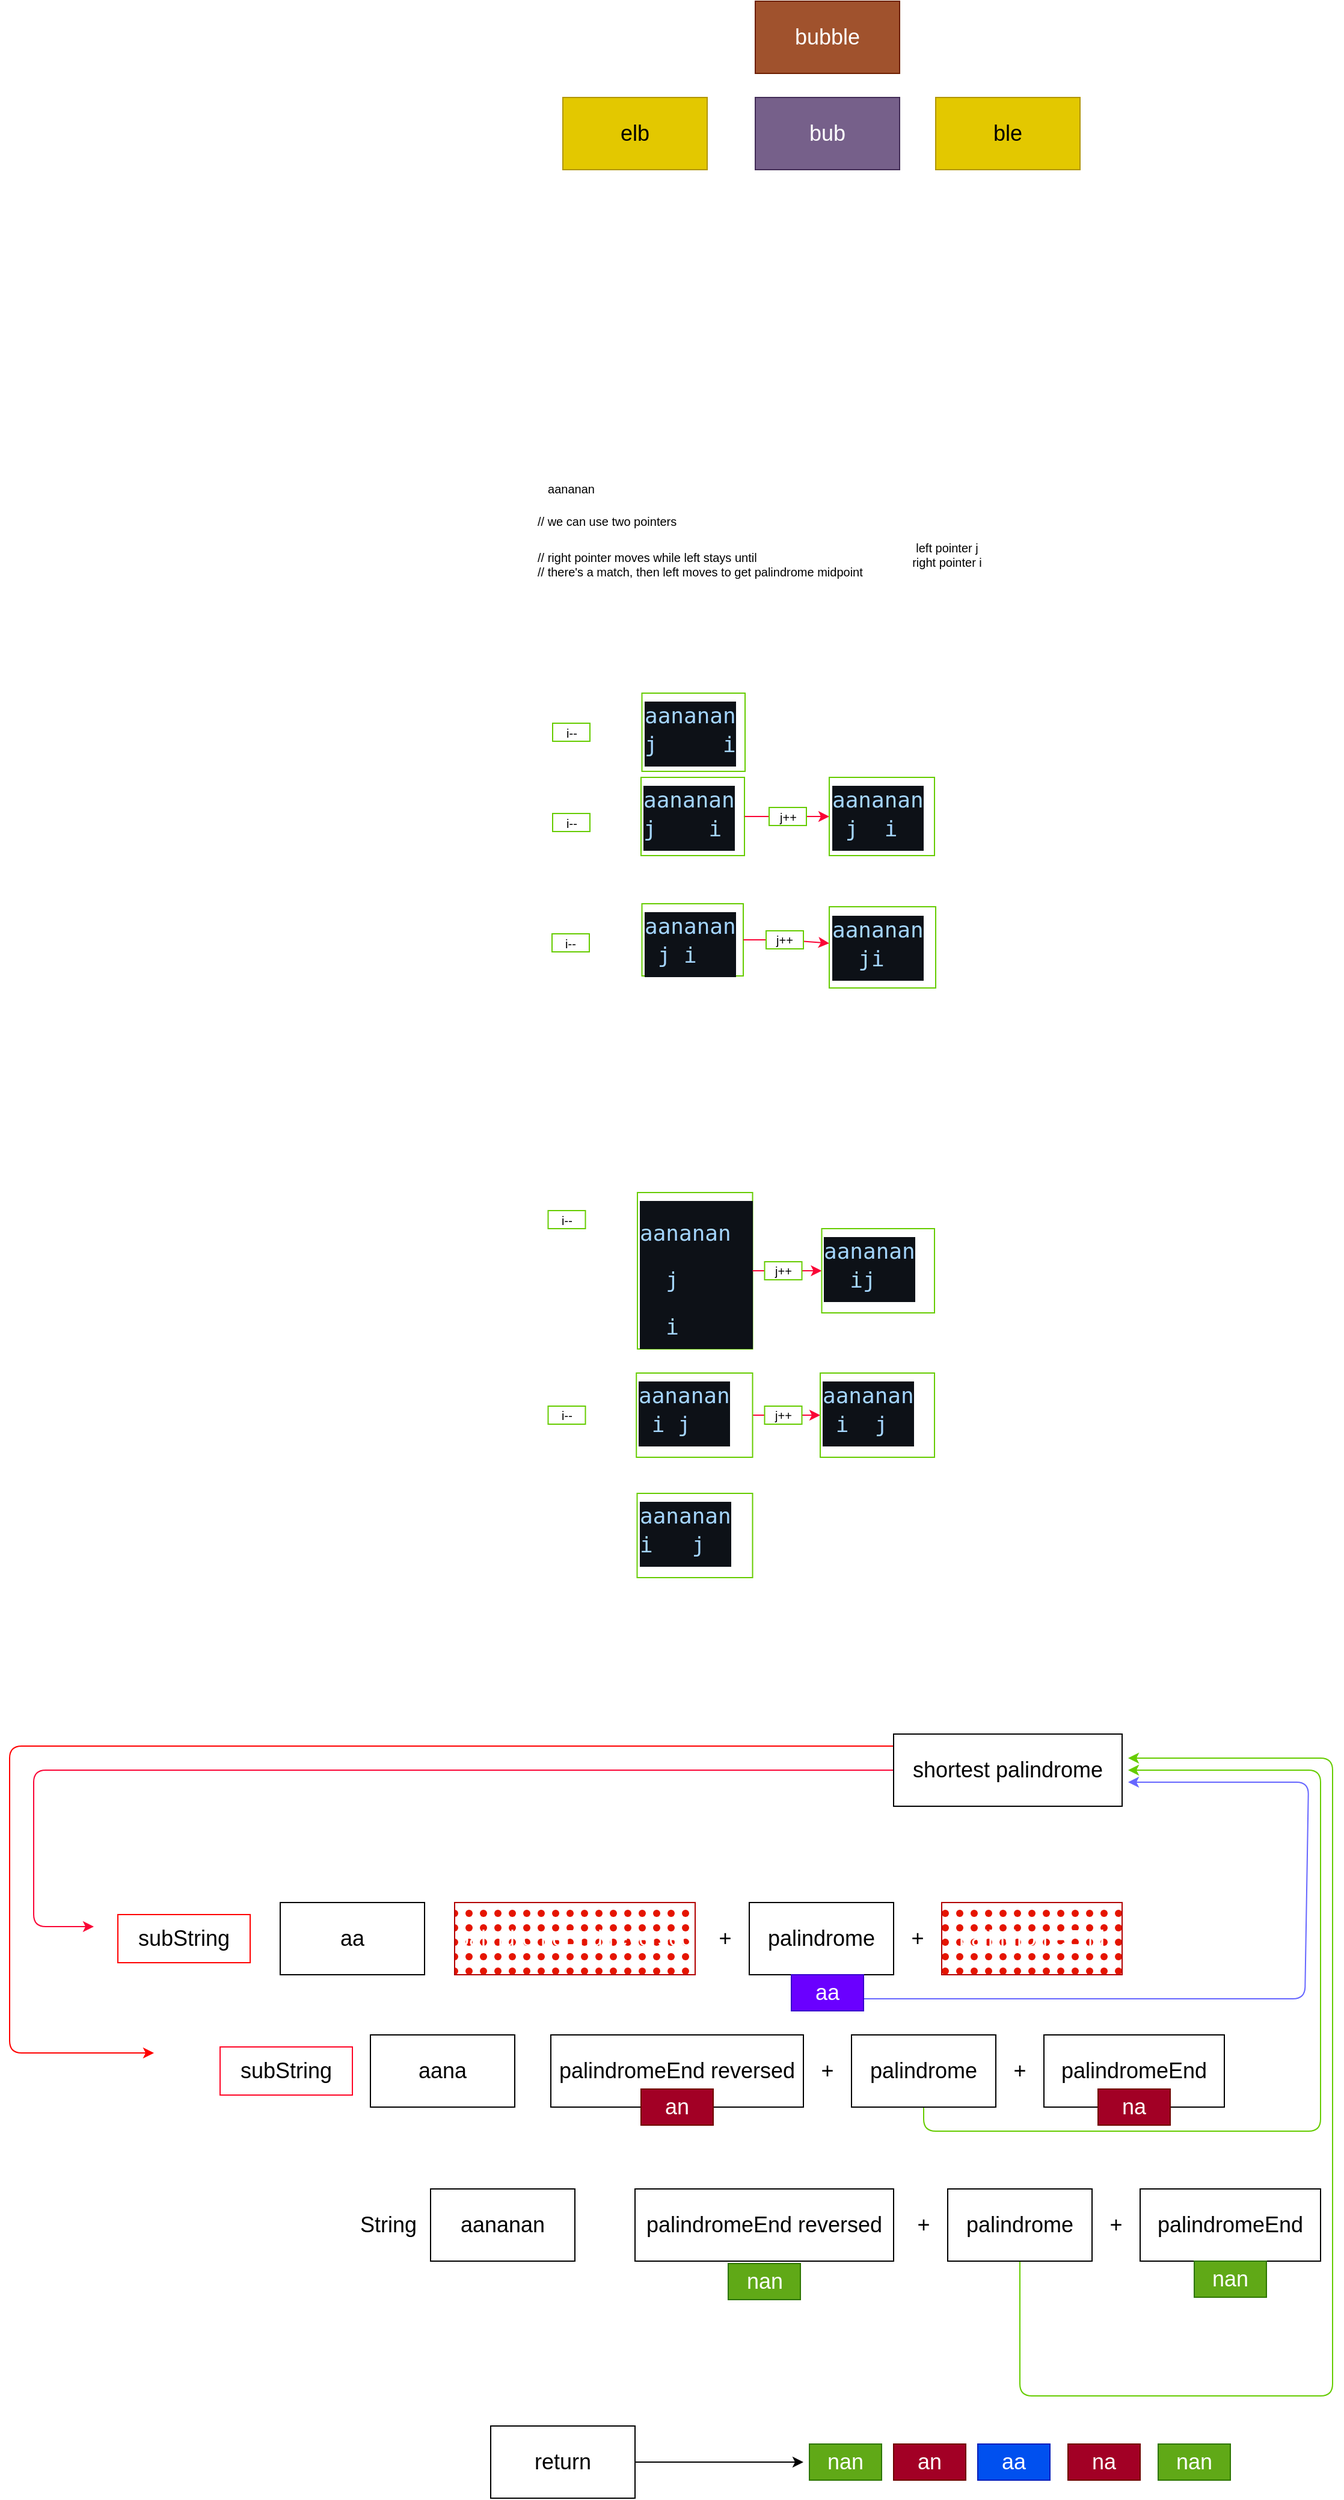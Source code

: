 <mxfile>
    <diagram id="OW1bk4KoiD0QcaDiIJVj" name="Page-1">
        <mxGraphModel dx="4343" dy="2730" grid="1" gridSize="10" guides="1" tooltips="1" connect="1" arrows="1" fold="1" page="0" pageScale="1" pageWidth="850" pageHeight="1100" math="0" shadow="0">
            <root>
                <mxCell id="0"/>
                <mxCell id="1" parent="0"/>
                <mxCell id="322" style="edgeStyle=none;html=1;fontSize=18;strokeColor=#FA0536;" edge="1" parent="1" source="251">
                    <mxGeometry relative="1" as="geometry">
                        <mxPoint x="-260" y="450" as="targetPoint"/>
                        <Array as="points">
                            <mxPoint x="310" y="320"/>
                            <mxPoint x="-310" y="320"/>
                            <mxPoint x="-310" y="350"/>
                            <mxPoint x="-310" y="450"/>
                        </Array>
                    </mxGeometry>
                </mxCell>
                <mxCell id="323" style="edgeStyle=none;html=1;fontSize=18;strokeColor=#FF0000;" edge="1" parent="1">
                    <mxGeometry relative="1" as="geometry">
                        <mxPoint x="-210" y="555" as="targetPoint"/>
                        <mxPoint x="405" y="300" as="sourcePoint"/>
                        <Array as="points">
                            <mxPoint x="35" y="300"/>
                            <mxPoint x="-330" y="300"/>
                            <mxPoint x="-330" y="455"/>
                            <mxPoint x="-330" y="555"/>
                        </Array>
                    </mxGeometry>
                </mxCell>
                <mxCell id="251" value="shortest palindrome" style="whiteSpace=wrap;html=1;fontSize=18;" vertex="1" parent="1">
                    <mxGeometry x="405" y="290" width="190" height="60" as="geometry"/>
                </mxCell>
                <mxCell id="253" value="aananan" style="rounded=0;whiteSpace=wrap;html=1;fontSize=18;" vertex="1" parent="1">
                    <mxGeometry x="20" y="668" width="120" height="60" as="geometry"/>
                </mxCell>
                <mxCell id="263" style="edgeStyle=none;html=1;fontSize=18;strokeColor=#66CC00;" edge="1" parent="1" source="256">
                    <mxGeometry relative="1" as="geometry">
                        <mxPoint x="600" y="310" as="targetPoint"/>
                        <Array as="points">
                            <mxPoint x="510" y="840"/>
                            <mxPoint x="770" y="840"/>
                            <mxPoint x="770" y="580"/>
                            <mxPoint x="770" y="310"/>
                        </Array>
                    </mxGeometry>
                </mxCell>
                <mxCell id="256" value="palindrome" style="rounded=0;whiteSpace=wrap;html=1;fontSize=18;" vertex="1" parent="1">
                    <mxGeometry x="450" y="668" width="120" height="60" as="geometry"/>
                </mxCell>
                <mxCell id="259" value="palindromeEnd" style="rounded=0;whiteSpace=wrap;html=1;fontSize=18;" vertex="1" parent="1">
                    <mxGeometry x="610" y="668" width="150" height="60" as="geometry"/>
                </mxCell>
                <mxCell id="261" value="+&lt;span style=&quot;color: rgba(0, 0, 0, 0); font-family: monospace; font-size: 0px; text-align: start;&quot;&gt;%3CmxGraphModel%3E%3Croot%3E%3CmxCell%20id%3D%220%22%2F%3E%3CmxCell%20id%3D%221%22%20parent%3D%220%22%2F%3E%3CmxCell%20id%3D%222%22%20value%3D%22palindromeEnd%22%20style%3D%22rounded%3D0%3BwhiteSpace%3Dwrap%3Bhtml%3D1%3BfontSize%3D18%3B%22%20vertex%3D%221%22%20parent%3D%221%22%3E%3CmxGeometry%20x%3D%22290%22%20y%3D%22420%22%20width%3D%22150%22%20height%3D%2260%22%20as%3D%22geometry%22%2F%3E%3C%2FmxCell%3E%3C%2Froot%3E%3C%2FmxGraphModel%3E&lt;/span&gt;" style="text;html=1;strokeColor=none;fillColor=none;align=center;verticalAlign=middle;whiteSpace=wrap;rounded=0;fontSize=18;" vertex="1" parent="1">
                    <mxGeometry x="400" y="683" width="60" height="30" as="geometry"/>
                </mxCell>
                <mxCell id="262" value="+&lt;span style=&quot;color: rgba(0, 0, 0, 0); font-family: monospace; font-size: 0px; text-align: start;&quot;&gt;%3CmxGraphModel%3E%3Croot%3E%3CmxCell%20id%3D%220%22%2F%3E%3CmxCell%20id%3D%221%22%20parent%3D%220%22%2F%3E%3CmxCell%20id%3D%222%22%20value%3D%22palindromeEnd%22%20style%3D%22rounded%3D0%3BwhiteSpace%3Dwrap%3Bhtml%3D1%3BfontSize%3D18%3B%22%20vertex%3D%221%22%20parent%3D%221%22%3E%3CmxGeometry%20x%3D%22290%22%20y%3D%22420%22%20width%3D%22150%22%20height%3D%2260%22%20as%3D%22geometry%22%2F%3E%3C%2FmxCell%3E%3C%2Froot%3E%3C%2FmxGraphModel%3E&lt;/span&gt;" style="text;html=1;strokeColor=none;fillColor=none;align=center;verticalAlign=middle;whiteSpace=wrap;rounded=0;fontSize=18;" vertex="1" parent="1">
                    <mxGeometry x="560" y="683" width="60" height="30" as="geometry"/>
                </mxCell>
                <mxCell id="280" style="edgeStyle=none;html=1;fontSize=18;strokeColor=#66CC00;" edge="1" parent="1" source="275">
                    <mxGeometry relative="1" as="geometry">
                        <mxPoint x="600" y="320" as="targetPoint"/>
                        <Array as="points">
                            <mxPoint x="430" y="620"/>
                            <mxPoint x="600" y="620"/>
                            <mxPoint x="760" y="620"/>
                            <mxPoint x="760" y="320"/>
                        </Array>
                    </mxGeometry>
                </mxCell>
                <mxCell id="275" value="palindrome" style="rounded=0;whiteSpace=wrap;html=1;fontSize=18;" vertex="1" parent="1">
                    <mxGeometry x="370" y="540" width="120" height="60" as="geometry"/>
                </mxCell>
                <mxCell id="276" value="palindromeEnd reversed" style="rounded=0;whiteSpace=wrap;html=1;fontSize=18;" vertex="1" parent="1">
                    <mxGeometry x="120" y="540" width="210" height="60" as="geometry"/>
                </mxCell>
                <mxCell id="277" value="palindromeEnd" style="rounded=0;whiteSpace=wrap;html=1;fontSize=18;" vertex="1" parent="1">
                    <mxGeometry x="530" y="540" width="150" height="60" as="geometry"/>
                </mxCell>
                <mxCell id="278" value="+&lt;span style=&quot;color: rgba(0, 0, 0, 0); font-family: monospace; font-size: 0px; text-align: start;&quot;&gt;%3CmxGraphModel%3E%3Croot%3E%3CmxCell%20id%3D%220%22%2F%3E%3CmxCell%20id%3D%221%22%20parent%3D%220%22%2F%3E%3CmxCell%20id%3D%222%22%20value%3D%22palindromeEnd%22%20style%3D%22rounded%3D0%3BwhiteSpace%3Dwrap%3Bhtml%3D1%3BfontSize%3D18%3B%22%20vertex%3D%221%22%20parent%3D%221%22%3E%3CmxGeometry%20x%3D%22290%22%20y%3D%22420%22%20width%3D%22150%22%20height%3D%2260%22%20as%3D%22geometry%22%2F%3E%3C%2FmxCell%3E%3C%2Froot%3E%3C%2FmxGraphModel%3E&lt;/span&gt;" style="text;html=1;strokeColor=none;fillColor=none;align=center;verticalAlign=middle;whiteSpace=wrap;rounded=0;fontSize=18;" vertex="1" parent="1">
                    <mxGeometry x="320" y="555" width="60" height="30" as="geometry"/>
                </mxCell>
                <mxCell id="279" value="+&lt;span style=&quot;color: rgba(0, 0, 0, 0); font-family: monospace; font-size: 0px; text-align: start;&quot;&gt;%3CmxGraphModel%3E%3Croot%3E%3CmxCell%20id%3D%220%22%2F%3E%3CmxCell%20id%3D%221%22%20parent%3D%220%22%2F%3E%3CmxCell%20id%3D%222%22%20value%3D%22palindromeEnd%22%20style%3D%22rounded%3D0%3BwhiteSpace%3Dwrap%3Bhtml%3D1%3BfontSize%3D18%3B%22%20vertex%3D%221%22%20parent%3D%221%22%3E%3CmxGeometry%20x%3D%22290%22%20y%3D%22420%22%20width%3D%22150%22%20height%3D%2260%22%20as%3D%22geometry%22%2F%3E%3C%2FmxCell%3E%3C%2Froot%3E%3C%2FmxGraphModel%3E&lt;/span&gt;" style="text;html=1;strokeColor=none;fillColor=none;align=center;verticalAlign=middle;whiteSpace=wrap;rounded=0;fontSize=18;" vertex="1" parent="1">
                    <mxGeometry x="480" y="555" width="60" height="30" as="geometry"/>
                </mxCell>
                <mxCell id="281" value="String" style="text;html=1;strokeColor=none;fillColor=none;align=center;verticalAlign=middle;whiteSpace=wrap;rounded=0;fontSize=18;" vertex="1" parent="1">
                    <mxGeometry x="-45" y="683" width="60" height="30" as="geometry"/>
                </mxCell>
                <mxCell id="282" value="subString" style="text;html=1;strokeColor=#FF0526;fillColor=none;align=center;verticalAlign=middle;whiteSpace=wrap;rounded=0;fontSize=18;" vertex="1" parent="1">
                    <mxGeometry x="-155" y="550" width="110" height="40" as="geometry"/>
                </mxCell>
                <mxCell id="283" value="palindrome" style="rounded=0;whiteSpace=wrap;html=1;fontSize=18;" vertex="1" parent="1">
                    <mxGeometry x="285" y="430" width="120" height="60" as="geometry"/>
                </mxCell>
                <mxCell id="284" value="palindromeEnd reversed" style="rounded=0;whiteSpace=wrap;html=1;fontSize=18;fillStyle=dots;fillColor=#e51400;fontColor=#ffffff;strokeColor=#B20000;" vertex="1" parent="1">
                    <mxGeometry x="40" y="430" width="200" height="60" as="geometry"/>
                </mxCell>
                <mxCell id="289" style="edgeStyle=none;html=1;fontSize=18;exitX=0.5;exitY=1;exitDx=0;exitDy=0;startArrow=none;strokeColor=#6666FF;" edge="1" parent="1" source="310">
                    <mxGeometry relative="1" as="geometry">
                        <mxPoint x="522" y="490" as="sourcePoint"/>
                        <mxPoint x="600" y="330" as="targetPoint"/>
                        <Array as="points">
                            <mxPoint x="345" y="510"/>
                            <mxPoint x="747" y="510"/>
                            <mxPoint x="750" y="330"/>
                            <mxPoint x="680" y="330"/>
                        </Array>
                    </mxGeometry>
                </mxCell>
                <mxCell id="285" value="palindromeEnd" style="rounded=0;whiteSpace=wrap;html=1;fontSize=18;fillStyle=dots;fillColor=#e51400;fontColor=#ffffff;strokeColor=#B20000;" vertex="1" parent="1">
                    <mxGeometry x="445" y="430" width="150" height="60" as="geometry"/>
                </mxCell>
                <mxCell id="286" value="+&lt;span style=&quot;color: rgba(0, 0, 0, 0); font-family: monospace; font-size: 0px; text-align: start;&quot;&gt;%3CmxGraphModel%3E%3Croot%3E%3CmxCell%20id%3D%220%22%2F%3E%3CmxCell%20id%3D%221%22%20parent%3D%220%22%2F%3E%3CmxCell%20id%3D%222%22%20value%3D%22palindromeEnd%22%20style%3D%22rounded%3D0%3BwhiteSpace%3Dwrap%3Bhtml%3D1%3BfontSize%3D18%3B%22%20vertex%3D%221%22%20parent%3D%221%22%3E%3CmxGeometry%20x%3D%22290%22%20y%3D%22420%22%20width%3D%22150%22%20height%3D%2260%22%20as%3D%22geometry%22%2F%3E%3C%2FmxCell%3E%3C%2Froot%3E%3C%2FmxGraphModel%3E&lt;/span&gt;" style="text;html=1;strokeColor=none;fillColor=none;align=center;verticalAlign=middle;whiteSpace=wrap;rounded=0;fontSize=18;" vertex="1" parent="1">
                    <mxGeometry x="235" y="445" width="60" height="30" as="geometry"/>
                </mxCell>
                <mxCell id="287" value="+&lt;span style=&quot;color: rgba(0, 0, 0, 0); font-family: monospace; font-size: 0px; text-align: start;&quot;&gt;%3CmxGraphModel%3E%3Croot%3E%3CmxCell%20id%3D%220%22%2F%3E%3CmxCell%20id%3D%221%22%20parent%3D%220%22%2F%3E%3CmxCell%20id%3D%222%22%20value%3D%22palindromeEnd%22%20style%3D%22rounded%3D0%3BwhiteSpace%3Dwrap%3Bhtml%3D1%3BfontSize%3D18%3B%22%20vertex%3D%221%22%20parent%3D%221%22%3E%3CmxGeometry%20x%3D%22290%22%20y%3D%22420%22%20width%3D%22150%22%20height%3D%2260%22%20as%3D%22geometry%22%2F%3E%3C%2FmxCell%3E%3C%2Froot%3E%3C%2FmxGraphModel%3E&lt;/span&gt;" style="text;html=1;strokeColor=none;fillColor=none;align=center;verticalAlign=middle;whiteSpace=wrap;rounded=0;fontSize=18;" vertex="1" parent="1">
                    <mxGeometry x="395" y="445" width="60" height="30" as="geometry"/>
                </mxCell>
                <mxCell id="288" value="subString" style="text;html=1;strokeColor=#FF0000;fillColor=none;align=center;verticalAlign=middle;whiteSpace=wrap;rounded=0;fontSize=18;" vertex="1" parent="1">
                    <mxGeometry x="-240" y="440" width="110" height="40" as="geometry"/>
                </mxCell>
                <mxCell id="290" value="aana&lt;span style=&quot;color: rgba(0, 0, 0, 0); font-family: monospace; font-size: 0px; text-align: start;&quot;&gt;%3CmxGraphModel%3E%3Croot%3E%3CmxCell%20id%3D%220%22%2F%3E%3CmxCell%20id%3D%221%22%20parent%3D%220%22%2F%3E%3CmxCell%20id%3D%222%22%20value%3D%22anan%22%20style%3D%22rounded%3D0%3BwhiteSpace%3Dwrap%3Bhtml%3D1%3BfontSize%3D18%3B%22%20vertex%3D%221%22%20parent%3D%221%22%3E%3CmxGeometry%20x%3D%22830%22%20y%3D%22670%22%20width%3D%22120%22%20height%3D%2260%22%20as%3D%22geometry%22%2F%3E%3C%2FmxCell%3E%3C%2Froot%3E%3C%2FmxGraphModel%3E&lt;/span&gt;&lt;span style=&quot;color: rgba(0, 0, 0, 0); font-family: monospace; font-size: 0px; text-align: start;&quot;&gt;%3CmxGraphModel%3E%3Croot%3E%3CmxCell%20id%3D%220%22%2F%3E%3CmxCell%20id%3D%221%22%20parent%3D%220%22%2F%3E%3CmxCell%20id%3D%222%22%20value%3D%22anan%22%20style%3D%22rounded%3D0%3BwhiteSpace%3Dwrap%3Bhtml%3D1%3BfontSize%3D18%3B%22%20vertex%3D%221%22%20parent%3D%221%22%3E%3CmxGeometry%20x%3D%22830%22%20y%3D%22670%22%20width%3D%22120%22%20height%3D%2260%22%20as%3D%22geometry%22%2F%3E%3C%2FmxCell%3E%3C%2Froot%3E%3C%2FmxGraphModel%3E&lt;/span&gt;&lt;span style=&quot;color: rgba(0, 0, 0, 0); font-family: monospace; font-size: 0px; text-align: start;&quot;&gt;%3CmxGraphModel%3E%3Croot%3E%3CmxCell%20id%3D%220%22%2F%3E%3CmxCell%20id%3D%221%22%20parent%3D%220%22%2F%3E%3CmxCell%20id%3D%222%22%20value%3D%22anan%22%20style%3D%22rounded%3D0%3BwhiteSpace%3Dwrap%3Bhtml%3D1%3BfontSize%3D18%3B%22%20vertex%3D%221%22%20parent%3D%221%22%3E%3CmxGeometry%20x%3D%22830%22%20y%3D%22670%22%20width%3D%22120%22%20height%3D%2260%22%20as%3D%22geometry%22%2F%3E%3C%2FmxCell%3E%3C%2Froot%3E%3C%2FmxGraphModel%3E&lt;/span&gt;" style="rounded=0;whiteSpace=wrap;html=1;fontSize=18;" vertex="1" parent="1">
                    <mxGeometry x="-30" y="540" width="120" height="60" as="geometry"/>
                </mxCell>
                <mxCell id="291" value="aa" style="rounded=0;whiteSpace=wrap;html=1;fontSize=18;" vertex="1" parent="1">
                    <mxGeometry x="-105" y="430" width="120" height="60" as="geometry"/>
                </mxCell>
                <mxCell id="293" value="nan" style="text;html=1;strokeColor=#2D7600;fillColor=#60a917;align=center;verticalAlign=middle;whiteSpace=wrap;rounded=0;fontSize=18;fontColor=#ffffff;" vertex="1" parent="1">
                    <mxGeometry x="267.5" y="730" width="60" height="30" as="geometry"/>
                </mxCell>
                <mxCell id="294" value="nan" style="text;html=1;strokeColor=#2D7600;fillColor=#60a917;align=center;verticalAlign=middle;whiteSpace=wrap;rounded=0;fontSize=18;fontColor=#ffffff;" vertex="1" parent="1">
                    <mxGeometry x="655" y="728" width="60" height="30" as="geometry"/>
                </mxCell>
                <mxCell id="257" value="palindromeEnd reversed" style="rounded=0;whiteSpace=wrap;html=1;fontSize=18;" vertex="1" parent="1">
                    <mxGeometry x="190" y="668" width="215" height="60" as="geometry"/>
                </mxCell>
                <mxCell id="299" value="na&lt;span style=&quot;color: rgba(0, 0, 0, 0); font-family: monospace; font-size: 0px; text-align: start;&quot;&gt;%3CmxGraphModel%3E%3Croot%3E%3CmxCell%20id%3D%220%22%2F%3E%3CmxCell%20id%3D%221%22%20parent%3D%220%22%2F%3E%3CmxCell%20id%3D%222%22%20value%3D%22nan%22%20style%3D%22text%3Bhtml%3D1%3BstrokeColor%3D%232D7600%3BfillColor%3D%2360a917%3Balign%3Dcenter%3BverticalAlign%3Dmiddle%3BwhiteSpace%3Dwrap%3Brounded%3D0%3BfontSize%3D18%3BfontColor%3D%23ffffff%3B%22%20vertex%3D%221%22%20parent%3D%221%22%3E%3CmxGeometry%20x%3D%22655%22%20y%3D%22730%22%20width%3D%2260%22%20height%3D%2230%22%20as%3D%22geometry%22%2F%3E%3C%2FmxCell%3E%3C%2Froot%3E%3C%2FmxGraphModel%3E&lt;/span&gt;" style="text;html=1;strokeColor=#6F0000;fillColor=#a20025;align=center;verticalAlign=middle;whiteSpace=wrap;rounded=0;fontSize=18;fontColor=#ffffff;" vertex="1" parent="1">
                    <mxGeometry x="575" y="585" width="60" height="30" as="geometry"/>
                </mxCell>
                <mxCell id="303" value="an" style="text;html=1;strokeColor=#6F0000;fillColor=#a20025;align=center;verticalAlign=middle;whiteSpace=wrap;rounded=0;fontSize=18;fontColor=#ffffff;" vertex="1" parent="1">
                    <mxGeometry x="195" y="585" width="60" height="30" as="geometry"/>
                </mxCell>
                <mxCell id="312" value="nan" style="text;html=1;strokeColor=#2D7600;fillColor=#60a917;align=center;verticalAlign=middle;whiteSpace=wrap;rounded=0;fontSize=18;fontColor=#ffffff;" vertex="1" parent="1">
                    <mxGeometry x="335" y="880" width="60" height="30" as="geometry"/>
                </mxCell>
                <mxCell id="313" value="nan" style="text;html=1;strokeColor=#2D7600;fillColor=#60a917;align=center;verticalAlign=middle;whiteSpace=wrap;rounded=0;fontSize=18;fontColor=#ffffff;" vertex="1" parent="1">
                    <mxGeometry x="625" y="880" width="60" height="30" as="geometry"/>
                </mxCell>
                <mxCell id="314" value="an" style="text;html=1;strokeColor=#6F0000;fillColor=#a20025;align=center;verticalAlign=middle;whiteSpace=wrap;rounded=0;fontSize=18;fontColor=#ffffff;" vertex="1" parent="1">
                    <mxGeometry x="405" y="880" width="60" height="30" as="geometry"/>
                </mxCell>
                <mxCell id="316" value="na&lt;span style=&quot;color: rgba(0, 0, 0, 0); font-family: monospace; font-size: 0px; text-align: start;&quot;&gt;%3CmxGraphModel%3E%3Croot%3E%3CmxCell%20id%3D%220%22%2F%3E%3CmxCell%20id%3D%221%22%20parent%3D%220%22%2F%3E%3CmxCell%20id%3D%222%22%20value%3D%22nan%22%20style%3D%22text%3Bhtml%3D1%3BstrokeColor%3D%232D7600%3BfillColor%3D%2360a917%3Balign%3Dcenter%3BverticalAlign%3Dmiddle%3BwhiteSpace%3Dwrap%3Brounded%3D0%3BfontSize%3D18%3BfontColor%3D%23ffffff%3B%22%20vertex%3D%221%22%20parent%3D%221%22%3E%3CmxGeometry%20x%3D%22655%22%20y%3D%22730%22%20width%3D%2260%22%20height%3D%2230%22%20as%3D%22geometry%22%2F%3E%3C%2FmxCell%3E%3C%2Froot%3E%3C%2FmxGraphModel%3E&lt;/span&gt;" style="text;html=1;strokeColor=#6F0000;fillColor=#a20025;align=center;verticalAlign=middle;whiteSpace=wrap;rounded=0;fontSize=18;fontColor=#ffffff;" vertex="1" parent="1">
                    <mxGeometry x="550" y="880" width="60" height="30" as="geometry"/>
                </mxCell>
                <mxCell id="317" value="aa" style="text;html=1;strokeColor=#001DBC;fillColor=#0050ef;align=center;verticalAlign=middle;whiteSpace=wrap;rounded=0;fontSize=18;fontColor=#ffffff;" vertex="1" parent="1">
                    <mxGeometry x="475" y="880" width="60" height="30" as="geometry"/>
                </mxCell>
                <mxCell id="320" style="edgeStyle=none;html=1;fontSize=18;" edge="1" parent="1" source="319">
                    <mxGeometry relative="1" as="geometry">
                        <mxPoint x="330" y="895" as="targetPoint"/>
                    </mxGeometry>
                </mxCell>
                <mxCell id="319" value="return" style="rounded=0;whiteSpace=wrap;html=1;fillStyle=auto;fontSize=18;" vertex="1" parent="1">
                    <mxGeometry x="70" y="865" width="120" height="60" as="geometry"/>
                </mxCell>
                <mxCell id="325" value="" style="edgeStyle=none;html=1;fontSize=18;exitX=0.5;exitY=1;exitDx=0;exitDy=0;endArrow=none;" edge="1" parent="1" source="283" target="310">
                    <mxGeometry relative="1" as="geometry">
                        <mxPoint x="345" y="490" as="sourcePoint"/>
                        <mxPoint x="600" y="330" as="targetPoint"/>
                        <Array as="points"/>
                    </mxGeometry>
                </mxCell>
                <mxCell id="310" value="aa" style="text;html=1;strokeColor=#3700CC;fillColor=#6a00ff;align=center;verticalAlign=middle;whiteSpace=wrap;rounded=0;fontSize=18;fontColor=#ffffff;" vertex="1" parent="1">
                    <mxGeometry x="320" y="490" width="60" height="30" as="geometry"/>
                </mxCell>
                <mxCell id="326" value="bubble" style="rounded=0;whiteSpace=wrap;html=1;fillStyle=auto;strokeColor=#6D1F00;fontSize=18;fillColor=#a0522d;fontColor=#ffffff;" vertex="1" parent="1">
                    <mxGeometry x="290" y="-1150" width="120" height="60" as="geometry"/>
                </mxCell>
                <mxCell id="327" value="bub" style="rounded=0;whiteSpace=wrap;html=1;fillStyle=auto;strokeColor=#432D57;fontSize=18;fillColor=#76608a;fontColor=#ffffff;" vertex="1" parent="1">
                    <mxGeometry x="290" y="-1070" width="120" height="60" as="geometry"/>
                </mxCell>
                <mxCell id="328" value="ble&lt;span style=&quot;color: rgba(0, 0, 0, 0); font-family: monospace; font-size: 0px; text-align: start;&quot;&gt;%3CmxGraphModel%3E%3Croot%3E%3CmxCell%20id%3D%220%22%2F%3E%3CmxCell%20id%3D%221%22%20parent%3D%220%22%2F%3E%3CmxCell%20id%3D%222%22%20value%3D%22bubble%22%20style%3D%22rounded%3D0%3BwhiteSpace%3Dwrap%3Bhtml%3D1%3BfillStyle%3Dauto%3BstrokeColor%3D%23FF0526%3BfontSize%3D18%3B%22%20vertex%3D%221%22%20parent%3D%221%22%3E%3CmxGeometry%20x%3D%22290%22%20y%3D%2230%22%20width%3D%22120%22%20height%3D%2260%22%20as%3D%22geometry%22%2F%3E%3C%2FmxCell%3E%3C%2Froot%3E%3C%2FmxGraphModel%3E&lt;/span&gt;" style="rounded=0;whiteSpace=wrap;html=1;fillStyle=auto;strokeColor=#B09500;fontSize=18;fillColor=#e3c800;fontColor=#000000;" vertex="1" parent="1">
                    <mxGeometry x="440" y="-1070" width="120" height="60" as="geometry"/>
                </mxCell>
                <mxCell id="329" value="elb" style="rounded=0;whiteSpace=wrap;html=1;fillStyle=auto;strokeColor=#B09500;fontSize=18;fillColor=#e3c800;fontColor=#000000;" vertex="1" parent="1">
                    <mxGeometry x="130" y="-1070" width="120" height="60" as="geometry"/>
                </mxCell>
                <mxCell id="334" value="&lt;div style=&quot;color: rgb(201, 209, 217); background-color: rgb(13, 17, 23); font-family: &amp;quot;Droid Sans Mono&amp;quot;, &amp;quot;monospace&amp;quot;, monospace; font-weight: normal; font-size: 18px; line-height: 24px;&quot;&gt;&lt;div&gt;&lt;span style=&quot;color: #a5d6ff;&quot;&gt;aananan&lt;/span&gt;&lt;/div&gt;&lt;div&gt;&lt;span style=&quot;color: #a5d6ff;&quot;&gt;j&amp;nbsp; &amp;nbsp; &amp;nbsp;&lt;/span&gt;&lt;span style=&quot;background-color: rgb(24, 20, 29); color: rgba(0, 0, 0, 0); font-family: monospace; font-size: 0px;&quot;&gt;%3CmxGraphModel%3E%3Croot%3E%3CmxCell%20id%3D%220%22%2F%3E%3CmxCell%20id%3D%221%22%20parent%3D%220%22%2F%3E%3CmxCell%20id%3D%222%22%20value%3D%22%26lt%3Bdiv%20style%3D%26quot%3Bcolor%3A%20rgb(201%2C%20209%2C%20217)%3B%20background-color%3A%20rgb(13%2C%2017%2C%2023)%3B%20font-family%3A%20%26amp%3Bquot%3BDroid%20Sans%20Mono%26amp%3Bquot%3B%2C%20%26amp%3Bquot%3Bmonospace%26amp%3Bquot%3B%2C%20monospace%3B%20font-weight%3A%20normal%3B%20font-size%3A%2018px%3B%20line-height%3A%2024px%3B%26quot%3B%26gt%3B%26lt%3Bdiv%26gt%3B%26lt%3Bspan%20style%3D%26quot%3Bcolor%3A%20%23a5d6ff%3B%26quot%3B%26gt%3Baananan%26lt%3B%2Fspan%26gt%3B%26lt%3B%2Fdiv%26gt%3B%26lt%3B%2Fdiv%26gt%3B%22%20style%3D%22text%3BwhiteSpace%3Dwrap%3Bhtml%3D1%3BfontSize%3D60%3B%22%20vertex%3D%221%22%20parent%3D%221%22%3E%3CmxGeometry%20x%3D%221140%22%20y%3D%22350%22%20width%3D%2285%22%20height%3D%2240%22%20as%3D%22geometry%22%2F%3E%3C%2FmxCell%3E%3C%2Froot%3E%3C%2FmxGraphModel%3E&lt;/span&gt;&lt;span style=&quot;background-color: rgb(24, 20, 29); color: rgba(0, 0, 0, 0); font-family: monospace; font-size: 0px;&quot;&gt;%3CmxGraphModel%3E%3Croot%3E%3CmxCell%20id%3D%220%22%2F%3E%3CmxCell%20id%3D%221%22%20parent%3D%220%22%2F%3E%3CmxCell%20id%3D%222%22%20value%3D%22%26lt%3Bdiv%20style%3D%26quot%3Bcolor%3A%20rgb(201%2C%20209%2C%20217)%3B%20background-color%3A%20rgb(13%2C%2017%2C%2023)%3B%20font-family%3A%20%26amp%3Bquot%3BDroid%20Sans%20Mono%26amp%3Bquot%3B%2C%20%26amp%3Bquot%3Bmonospace%26amp%3Bquot%3B%2C%20monospace%3B%20font-weight%3A%20normal%3B%20font-size%3A%2018px%3B%20line-height%3A%2024px%3B%26quot%3B%26gt%3B%26lt%3Bdiv%26gt%3B%26lt%3Bspan%20style%3D%26quot%3Bcolor%3A%20%23a5d6ff%3B%26quot%3B%26gt%3Baananan%26lt%3B%2Fspan%26gt%3B%26lt%3B%2Fdiv%26gt%3B%26lt%3B%2Fdiv%26gt%3B%22%20style%3D%22text%3BwhiteSpace%3Dwrap%3Bhtml%3D1%3BfontSize%3D60%3B%22%20vertex%3D%221%22%20parent%3D%221%22%3E%3CmxGeometry%20x%3D%221140%22%20y%3D%22350%22%20width%3D%2285%22%20height%3D%2240%22%20as%3D%22geometry%22%2F%3E%3C%2FmxCell%3E%3C%2Froot%3E%3C%2FmxGraphModel%3E&lt;/span&gt;&lt;span style=&quot;color: rgb(165, 214, 255);&quot;&gt;i&lt;/span&gt;&lt;/div&gt;&lt;/div&gt;" style="text;whiteSpace=wrap;html=1;fontSize=60;strokeColor=#66CC00;" vertex="1" parent="1">
                    <mxGeometry x="195.75" y="-575" width="85.75" height="65" as="geometry"/>
                </mxCell>
                <mxCell id="349" value="" style="edgeStyle=none;html=1;strokeColor=#FA0536;fontSize=60;startArrow=none;" edge="1" parent="1" source="353" target="338">
                    <mxGeometry relative="1" as="geometry"/>
                </mxCell>
                <mxCell id="337" value="&lt;div style=&quot;color: rgb(201, 209, 217); background-color: rgb(13, 17, 23); font-family: &amp;quot;Droid Sans Mono&amp;quot;, &amp;quot;monospace&amp;quot;, monospace; font-weight: normal; font-size: 18px; line-height: 24px;&quot;&gt;&lt;div&gt;&lt;span style=&quot;color: #a5d6ff;&quot;&gt;aananan&lt;/span&gt;&lt;/div&gt;&lt;div&gt;&lt;span style=&quot;color: #a5d6ff;&quot;&gt;j&amp;nbsp; &amp;nbsp; &lt;/span&gt;&lt;span style=&quot;background-color: rgb(24, 20, 29); color: rgba(0, 0, 0, 0); font-family: monospace; font-size: 0px;&quot;&gt;%3CmxGraphModel%3E%3Croot%3E%3CmxCell%20id%3D%220%22%2F%3E%3CmxCell%20id%3D%221%22%20parent%3D%220%22%2F%3E%3CmxCell%20id%3D%222%22%20value%3D%22%26lt%3Bdiv%20style%3D%26quot%3Bcolor%3A%20rgb(201%2C%20209%2C%20217)%3B%20background-color%3A%20rgb(13%2C%2017%2C%2023)%3B%20font-family%3A%20%26amp%3Bquot%3BDroid%20Sans%20Mono%26amp%3Bquot%3B%2C%20%26amp%3Bquot%3Bmonospace%26amp%3Bquot%3B%2C%20monospace%3B%20font-weight%3A%20normal%3B%20font-size%3A%2018px%3B%20line-height%3A%2024px%3B%26quot%3B%26gt%3B%26lt%3Bdiv%26gt%3B%26lt%3Bspan%20style%3D%26quot%3Bcolor%3A%20%23a5d6ff%3B%26quot%3B%26gt%3Baananan%26lt%3B%2Fspan%26gt%3B%26lt%3B%2Fdiv%26gt%3B%26lt%3B%2Fdiv%26gt%3B%22%20style%3D%22text%3BwhiteSpace%3Dwrap%3Bhtml%3D1%3BfontSize%3D60%3B%22%20vertex%3D%221%22%20parent%3D%221%22%3E%3CmxGeometry%20x%3D%221140%22%20y%3D%22350%22%20width%3D%2285%22%20height%3D%2240%22%20as%3D%22geometry%22%2F%3E%3C%2FmxCell%3E%3C%2Froot%3E%3C%2FmxGraphModel%3E&lt;/span&gt;&lt;span style=&quot;background-color: rgb(24, 20, 29); color: rgba(0, 0, 0, 0); font-family: monospace; font-size: 0px;&quot;&gt;%3CmxGraphModel%3E%3Croot%3E%3CmxCell%20id%3D%220%22%2F%3E%3CmxCell%20id%3D%221%22%20parent%3D%220%22%2F%3E%3CmxCell%20id%3D%222%22%20value%3D%22%26lt%3Bdiv%20style%3D%26quot%3Bcolor%3A%20rgb(201%2C%20209%2C%20217)%3B%20background-color%3A%20rgb(13%2C%2017%2C%2023)%3B%20font-family%3A%20%26amp%3Bquot%3BDroid%20Sans%20Mono%26amp%3Bquot%3B%2C%20%26amp%3Bquot%3Bmonospace%26amp%3Bquot%3B%2C%20monospace%3B%20font-weight%3A%20normal%3B%20font-size%3A%2018px%3B%20line-height%3A%2024px%3B%26quot%3B%26gt%3B%26lt%3Bdiv%26gt%3B%26lt%3Bspan%20style%3D%26quot%3Bcolor%3A%20%23a5d6ff%3B%26quot%3B%26gt%3Baananan%26lt%3B%2Fspan%26gt%3B%26lt%3B%2Fdiv%26gt%3B%26lt%3B%2Fdiv%26gt%3B%22%20style%3D%22text%3BwhiteSpace%3Dwrap%3Bhtml%3D1%3BfontSize%3D60%3B%22%20vertex%3D%221%22%20parent%3D%221%22%3E%3CmxGeometry%20x%3D%221140%22%20y%3D%22350%22%20width%3D%2285%22%20height%3D%2240%22%20as%3D%22geometry%22%2F%3E%3C%2FmxCell%3E%3C%2Froot%3E%3C%2FmxGraphModel%3E&lt;/span&gt;&lt;span style=&quot;color: rgb(165, 214, 255);&quot;&gt;i&lt;/span&gt;&lt;/div&gt;&lt;/div&gt;" style="text;whiteSpace=wrap;html=1;fontSize=60;strokeColor=#66CC00;" vertex="1" parent="1">
                    <mxGeometry x="195" y="-505" width="86" height="65" as="geometry"/>
                </mxCell>
                <mxCell id="338" value="&lt;div style=&quot;color: rgb(201, 209, 217); background-color: rgb(13, 17, 23); font-family: &amp;quot;Droid Sans Mono&amp;quot;, &amp;quot;monospace&amp;quot;, monospace; font-weight: normal; font-size: 18px; line-height: 24px;&quot;&gt;&lt;div&gt;&lt;span style=&quot;color: #a5d6ff;&quot;&gt;aananan&lt;/span&gt;&lt;/div&gt;&lt;div&gt;&lt;span style=&quot;color: #a5d6ff;&quot;&gt;&amp;nbsp;j&amp;nbsp; &lt;/span&gt;&lt;span style=&quot;background-color: rgb(24, 20, 29); color: rgba(0, 0, 0, 0); font-family: monospace; font-size: 0px;&quot;&gt;%3CmxGraphModel%3E%3Croot%3E%3CmxCell%20id%3D%220%22%2F%3E%3CmxCell%20id%3D%221%22%20parent%3D%220%22%2F%3E%3CmxCell%20id%3D%222%22%20value%3D%22%26lt%3Bdiv%20style%3D%26quot%3Bcolor%3A%20rgb(201%2C%20209%2C%20217)%3B%20background-color%3A%20rgb(13%2C%2017%2C%2023)%3B%20font-family%3A%20%26amp%3Bquot%3BDroid%20Sans%20Mono%26amp%3Bquot%3B%2C%20%26amp%3Bquot%3Bmonospace%26amp%3Bquot%3B%2C%20monospace%3B%20font-weight%3A%20normal%3B%20font-size%3A%2018px%3B%20line-height%3A%2024px%3B%26quot%3B%26gt%3B%26lt%3Bdiv%26gt%3B%26lt%3Bspan%20style%3D%26quot%3Bcolor%3A%20%23a5d6ff%3B%26quot%3B%26gt%3Baananan%26lt%3B%2Fspan%26gt%3B%26lt%3B%2Fdiv%26gt%3B%26lt%3B%2Fdiv%26gt%3B%22%20style%3D%22text%3BwhiteSpace%3Dwrap%3Bhtml%3D1%3BfontSize%3D60%3B%22%20vertex%3D%221%22%20parent%3D%221%22%3E%3CmxGeometry%20x%3D%221140%22%20y%3D%22350%22%20width%3D%2285%22%20height%3D%2240%22%20as%3D%22geometry%22%2F%3E%3C%2FmxCell%3E%3C%2Froot%3E%3C%2FmxGraphModel%3E&lt;/span&gt;&lt;span style=&quot;background-color: rgb(24, 20, 29); color: rgba(0, 0, 0, 0); font-family: monospace; font-size: 0px;&quot;&gt;%3CmxGraphModel%3E%3Croot%3E%3CmxCell%20id%3D%220%22%2F%3E%3CmxCell%20id%3D%221%22%20parent%3D%220%22%2F%3E%3CmxCell%20id%3D%222%22%20value%3D%22%26lt%3Bdiv%20style%3D%26quot%3Bcolor%3A%20rgb(201%2C%20209%2C%20217)%3B%20background-color%3A%20rgb(13%2C%2017%2C%2023)%3B%20font-family%3A%20%26amp%3Bquot%3BDroid%20Sans%20Mono%26amp%3Bquot%3B%2C%20%26amp%3Bquot%3Bmonospace%26amp%3Bquot%3B%2C%20monospace%3B%20font-weight%3A%20normal%3B%20font-size%3A%2018px%3B%20line-height%3A%2024px%3B%26quot%3B%26gt%3B%26lt%3Bdiv%26gt%3B%26lt%3Bspan%20style%3D%26quot%3Bcolor%3A%20%23a5d6ff%3B%26quot%3B%26gt%3Baananan%26lt%3B%2Fspan%26gt%3B%26lt%3B%2Fdiv%26gt%3B%26lt%3B%2Fdiv%26gt%3B%22%20style%3D%22text%3BwhiteSpace%3Dwrap%3Bhtml%3D1%3BfontSize%3D60%3B%22%20vertex%3D%221%22%20parent%3D%221%22%3E%3CmxGeometry%20x%3D%221140%22%20y%3D%22350%22%20width%3D%2285%22%20height%3D%2240%22%20as%3D%22geometry%22%2F%3E%3C%2FmxCell%3E%3C%2Froot%3E%3C%2FmxGraphModel%3E&lt;/span&gt;&lt;span style=&quot;color: rgb(165, 214, 255);&quot;&gt;i&lt;/span&gt;&lt;/div&gt;&lt;/div&gt;" style="text;whiteSpace=wrap;html=1;fontSize=60;strokeColor=#66CC00;" vertex="1" parent="1">
                    <mxGeometry x="351.5" y="-505" width="87.5" height="65" as="geometry"/>
                </mxCell>
                <mxCell id="352" value="" style="edgeStyle=none;html=1;strokeColor=#FA0536;fontSize=60;startArrow=none;" edge="1" parent="1" source="357" target="343">
                    <mxGeometry relative="1" as="geometry"/>
                </mxCell>
                <mxCell id="342" value="&lt;div style=&quot;font-weight: normal; line-height: 24px;&quot;&gt;&lt;div style=&quot;font-family: &amp;quot;Droid Sans Mono&amp;quot;, &amp;quot;monospace&amp;quot;, monospace; font-size: 18px; background-color: rgb(13, 17, 23); color: rgb(201, 209, 217);&quot;&gt;&lt;span style=&quot;color: #a5d6ff;&quot;&gt;aananan&lt;/span&gt;&lt;font style=&quot;background-color: initial; font-size: 60px;&quot; face=&quot;Droid Sans Mono, monospace, monospace&quot; color=&quot;#a5d6ff&quot;&gt;&lt;span style=&quot;font-size: 18px;&quot;&gt;&amp;nbsp; &amp;nbsp; j&amp;nbsp; &amp;nbsp;&amp;nbsp;&lt;/span&gt;&lt;/font&gt;&lt;/div&gt;&lt;div style=&quot;font-family: &amp;quot;Droid Sans Mono&amp;quot;, &amp;quot;monospace&amp;quot;, monospace; font-size: 18px; background-color: rgb(13, 17, 23); color: rgb(201, 209, 217);&quot;&gt;&lt;font style=&quot;background-color: initial; font-size: 60px;&quot; face=&quot;Droid Sans Mono, monospace, monospace&quot; color=&quot;#a5d6ff&quot;&gt;&lt;span style=&quot;font-size: 18px;&quot;&gt;&amp;nbsp; i&lt;/span&gt;&lt;/font&gt;&lt;span style=&quot;background-color: initial; color: rgba(0, 0, 0, 0); font-family: monospace; font-size: 0px;&quot;&gt;%3CmxGraphModel%3E%3Croot%3E%3CmxCell%20id%3D%220%22%2F%3E%3CmxCell%20id%3D%221%22%20parent%3D%220%22%2F%3E%3CmxCell%20id%3D%222%22%20value%3D%22%26lt%3Bdiv%20style%3D%26quot%3Bcolor%3A%20rgb(201%2C%20209%2C%20217)%3B%20background-color%3A%20rgb(13%2C%2017%2C%2023)%3B%20font-family%3A%20%26amp%3Bquot%3BDroid%20Sans%20Mono%26amp%3Bquot%3B%2C%20%26amp%3Bquot%3Bmonospace%26amp%3Bquot%3B%2C%20monospace%3B%20font-weight%3A%20normal%3B%20font-size%3A%2018px%3B%20line-height%3A%2024px%3B%26quot%3B%26gt%3B%26lt%3Bdiv%26gt%3B%26lt%3Bspan%20style%3D%26quot%3Bcolor%3A%20%23a5d6ff%3B%26quot%3B%26gt%3Baananan%26lt%3B%2Fspan%26gt%3B%26lt%3B%2Fdiv%26gt%3B%26lt%3B%2Fdiv%26gt%3B%22%20style%3D%22text%3BwhiteSpace%3Dwrap%3Bhtml%3D1%3BfontSize%3D60%3B%22%20vertex%3D%221%22%20parent%3D%221%22%3E%3CmxGeometry%20x%3D%221140%22%20y%3D%22350%22%20width%3D%2285%22%20height%3D%2240%22%20as%3D%22geometry%22%2F%3E%3C%2FmxCell%3E%3C%2Froot%3E%3C%2FmxGraphModel%3E&lt;/span&gt;&lt;span style=&quot;background-color: initial; color: rgba(0, 0, 0, 0); font-family: monospace; font-size: 0px;&quot;&gt;%3CmxGraphModel%3E%3Croot%3E%3CmxCell%20id%3D%220%22%2F%3E%3CmxCell%20id%3D%221%22%20parent%3D%220%22%2F%3E%3CmxCell%20id%3D%222%22%20value%3D%22%26lt%3Bdiv%20style%3D%26quot%3Bcolor%3A%20rgb(201%2C%20209%2C%20217)%3B%20background-color%3A%20rgb(13%2C%2017%2C%2023)%3B%20font-family%3A%20%26amp%3Bquot%3BDroid%20Sans%20Mono%26amp%3Bquot%3B%2C%20%26amp%3Bquot%3Bmonospace%26amp%3Bquot%3B%2C%20monospace%3B%20font-weight%3A%20normal%3B%20font-size%3A%2018px%3B%20line-height%3A%2024px%3B%26quot%3B%26gt%3B%26lt%3Bdiv%26gt%3B%26lt%3Bspan%20style%3D%26quot%3Bcolor%3A%20%23a5d6ff%3B%26quot%3B%26gt%3Baananan%26lt%3B%2Fspan%26gt%3B%26lt%3B%2Fdiv%26gt%3B%26lt%3B%2Fdiv%26gt%3B%22%20style%3D%22text%3BwhiteSpace%3Dwrap%3Bhtml%3D1%3BfontSize%3D60%3B%22%20vertex%3D%221%22%20parent%3D%221%22%3E%3CmxGeometry%20x%3D%221140%22%20y%3D%22350%22%20width%3D%2285%22%20height%3D%2240%22%20as%3D%22geometry%22%2F%3E%3C%2FmxCell%3E%3C%2Froot%3E%3C%&lt;/span&gt;&lt;/div&gt;&lt;/div&gt;" style="text;whiteSpace=wrap;html=1;fontSize=60;strokeColor=#66CC00;" vertex="1" parent="1">
                    <mxGeometry x="192" y="-160" width="95.75" height="130" as="geometry"/>
                </mxCell>
                <mxCell id="343" value="&lt;div style=&quot;background-color: rgb(13, 17, 23); font-family: &amp;quot;Droid Sans Mono&amp;quot;, &amp;quot;monospace&amp;quot;, monospace; font-weight: normal; font-size: 18px; line-height: 24px;&quot;&gt;&lt;div style=&quot;color: rgb(201, 209, 217);&quot;&gt;&lt;span style=&quot;color: #a5d6ff;&quot;&gt;aananan&lt;/span&gt;&lt;/div&gt;&lt;div style=&quot;&quot;&gt;&lt;span style=&quot;color: rgb(165, 214, 255);&quot;&gt;&amp;nbsp; ij&lt;/span&gt;&lt;span style=&quot;color: rgba(0, 0, 0, 0); background-color: rgb(24, 20, 29); font-family: monospace; font-size: 0px;&quot;&gt;%3CmxGraphModel%3E%3Croot%3E%3CmxCell%20id%3D%220%22%2F%3E%3CmxCell%20id%3D%221%22%20parent%3D%220%22%2F%3E%3CmxCell%20id%3D%222%22%20value%3D%22%26lt%3Bdiv%20style%3D%26quot%3Bcolor%3A%20rgb(201%2C%20209%2C%20217)%3B%20background-color%3A%20rgb(13%2C%2017%2C%2023)%3B%20font-family%3A%20%26amp%3Bquot%3BDroid%20Sans%20Mono%26amp%3Bquot%3B%2C%20%26amp%3Bquot%3Bmonospace%26amp%3Bquot%3B%2C%20monospace%3B%20font-weight%3A%20normal%3B%20font-size%3A%2018px%3B%20line-height%3A%2024px%3B%26quot%3B%26gt%3B%26lt%3Bdiv%26gt%3B%26lt%3Bspan%20style%3D%26quot%3Bcolor%3A%20%23a5d6ff%3B%26quot%3B%26gt%3Baananan%26lt%3B%2Fspan%26gt%3B%26lt%3B%2Fdiv%26gt%3B%26lt%3B%2Fdiv%26gt%3B%22%20style%3D%22text%3BwhiteSpace%3Dwrap%3Bhtml%3D1%3BfontSize%3D60%3B%22%20vertex%3D%221%22%20parent%3D%221%22%3E%3CmxGeometry%20x%3D%221140%22%20y%3D%22350%22%20width%3D%2285%22%20height%3D%2240%22%20as%3D%22geometry%22%2F%3E%3C%2FmxCell%3E%3C%2Froot%3E%3C%2FmxGraphModel%3E&lt;/span&gt;&lt;span style=&quot;color: rgba(0, 0, 0, 0); background-color: rgb(24, 20, 29); font-family: monospace; font-size: 0px;&quot;&gt;%3CmxGraphModel%3E%3Croot%3E%3CmxCell%20id%3D%220%22%2F%3E%3CmxCell%20id%3D%221%22%20parent%3D%220%22%2F%3E%3CmxCell%20id%3D%222%22%20value%3D%22%26lt%3Bdiv%20style%3D%26quot%3Bcolor%3A%20rgb(201%2C%20209%2C%20217)%3B%20background-color%3A%20rgb(13%2C%2017%2C%2023)%3B%20font-family%3A%20%26amp%3Bquot%3BDroid%20Sans%20Mono%26amp%3Bquot%3B%2C%20%26amp%3Bquot%3Bmonospace%26amp%3Bquot%3B%2C%20monospace%3B%20font-weight%3A%20normal%3B%20font-size%3A%2018px%3B%20line-height%3A%2024px%3B%26quot%3B%26gt%3B%26lt%3Bdiv%26gt%3B%26lt%3Bspan%20style%3D%26quot%3Bcolor%3A%20%23a5d6ff%3B%26quot%3B%26gt%3Baananan%26lt%3B%2Fspan%26gt%3B%26lt%3B%2Fdiv%26gt%3B%26lt%3B%2Fdiv%26gt%3B%22%20style%3D%22text%3BwhiteSpace%3Dwrap%3Bhtml%3D1%3BfontSize%3D60%3B%22%20vertex%3D%221%22%20parent%3D%221%22%3E%3CmxGeometry%20x%3D%221140%22%20y%3D%22350%22%20width%3D%2285%22%20height%3D%2240%22%20as%3D%22geometry%22%2F%3E%3C%2FmxCell%3E%3C%2Froot%3E%3C%2FmxGraphModel%3E&lt;/span&gt;&lt;span style=&quot;background-color: rgb(24, 20, 29); font-family: monospace; font-size: 0px;&quot;&gt;&lt;font color=&quot;#a5d6ff&quot;&gt;jj&lt;/font&gt;&lt;/span&gt;&lt;/div&gt;&lt;/div&gt;" style="text;whiteSpace=wrap;html=1;fontSize=60;strokeColor=#66CC00;" vertex="1" parent="1">
                    <mxGeometry x="345.25" y="-130" width="93.75" height="70" as="geometry"/>
                </mxCell>
                <mxCell id="351" value="" style="edgeStyle=none;html=1;strokeColor=#FA0536;fontSize=60;" edge="1" parent="1" source="344" target="345">
                    <mxGeometry relative="1" as="geometry"/>
                </mxCell>
                <mxCell id="344" value="&lt;div style=&quot;background-color: rgb(13, 17, 23); font-family: &amp;quot;Droid Sans Mono&amp;quot;, &amp;quot;monospace&amp;quot;, monospace; font-weight: normal; font-size: 18px; line-height: 24px;&quot;&gt;&lt;div style=&quot;color: rgb(201, 209, 217);&quot;&gt;&lt;span style=&quot;color: #a5d6ff;&quot;&gt;aananan&lt;/span&gt;&lt;/div&gt;&lt;div style=&quot;&quot;&gt;&lt;span style=&quot;color: rgb(165, 214, 255);&quot;&gt;&amp;nbsp;i j&lt;/span&gt;&lt;span style=&quot;background-color: rgb(24, 20, 29); color: rgba(0, 0, 0, 0); font-family: monospace; font-size: 0px;&quot;&gt;%3CmxGraphModel%3E%3Croot%3E%3CmxCell%20id%3D%220%22%2F%3E%3CmxCell%20id%3D%221%22%20parent%3D%220%22%2F%3E%3CmxCell%20id%3D%222%22%20value%3D%22%26lt%3Bdiv%20style%3D%26quot%3Bbackground-color%3A%20rgb(13%2C%2017%2C%2023)%3B%20font-family%3A%20%26amp%3Bquot%3BDroid%20Sans%20Mono%26amp%3Bquot%3B%2C%20%26amp%3Bquot%3Bmonospace%26amp%3Bquot%3B%2C%20monospace%3B%20font-weight%3A%20normal%3B%20font-size%3A%2018px%3B%20line-height%3A%2024px%3B%26quot%3B%26gt%3B%26lt%3Bdiv%20style%3D%26quot%3Bcolor%3A%20rgb(201%2C%20209%2C%20217)%3B%26quot%3B%26gt%3B%26lt%3Bspan%20style%3D%26quot%3Bcolor%3A%20%23a5d6ff%3B%26quot%3B%26gt%3Baananan%26lt%3B%2Fspan%26gt%3B%26lt%3B%2Fdiv%26gt%3B%26lt%3Bdiv%20style%3D%26quot%3B%26quot%3B%26gt%3B%26lt%3Bspan%20style%3D%26quot%3Bcolor%3A%20rgb(165%2C%20214%2C%20255)%3B%26quot%3B%26gt%3B%26amp%3Bnbsp%3B%20ij%26lt%3B%2Fspan%26gt%3B%26lt%3Bspan%20style%3D%26quot%3Bcolor%3A%20rgba(0%2C%200%2C%200%2C%200)%3B%20background-color%3A%20rgb(24%2C%2020%2C%2029)%3B%20font-family%3A%20monospace%3B%20font-size%3A%200px%3B%26quot%3B%26gt%3B%253CmxGraphModel%253E%253Croot%253E%253CmxCell%2520id%253D%25220%2522%252F%253E%253CmxCell%2520id%253D%25221%2522%2520parent%253D%25220%2522%252F%253E%253CmxCell%2520id%253D%25222%2522%2520value%253D%2522%2526lt%253Bdiv%2520style%253D%2526quot%253Bcolor%253A%2520rgb(201%252C%2520209%252C%2520217)%253B%2520background-color%253A%2520rgb(13%252C%252017%252C%252023)%253B%2520font-family%253A%2520%2526amp%253Bquot%253BDroid%2520Sans%2520Mono%2526amp%253Bquot%253B%252C%2520%2526amp%253Bquot%253Bmonospace%2526amp%253Bquot%253B%252C%2520monospace%253B%2520font-weight%253A%2520normal%253B%2520font-size%253A%252018px%253B%2520line-height%253A%252024px%253B%2526quot%253B%2526gt%253B%2526lt%253Bdiv%2526gt%253B%2526lt%253Bspan%2520style%253D%2526quot%253Bcolor%253A%2520%2523a5d6ff%253B%2526quot%253B%2526gt%253Baananan%2526lt%253B%252Fspan%2526gt%253B%2526lt%253B%252Fdiv%2526gt%253B%2526lt%253B%252Fdiv%2526gt%253B%2522%2520style%253D%2522text%253BwhiteSpace%253Dwrap%253Bhtml%253D1%253BfontSize%253D60%253B%2522%2520vertex%253D%25221%2522%2520parent%253D%25221%2522%253E%253CmxGeometry%2520x%253D%25221140%2522%2520y%253D%2522350%2522%2520width%253D%252285%2522%2520height%253D%252240%2522%2520as%253D%2522geometry%2522%252F%253E%253C%252FmxCell%253E%253C%252Froot%253E%253C%252FmxGraphModel%253E%26lt%3B%2Fspan%26gt%3B%26lt%3Bspan%20style%3D%26quot%3Bcolor%3A%20rgba(0%2C%200%2C%200%2C%200)%3B%20background-color%3A%20rgb(24%2C%2020%2C%2029)%3B%20font-family%3A%20monospace%3B%20font-size%3A%200px%3B%26quot%3B%26gt%3B%253CmxGraphModel%253E%253Croot%253E%253CmxCell%2520id%253D%25220%2522%252F%253E%253CmxCell%2520id%253D%25221%2522%2520parent%253D%25220%2522%252F%253E%253CmxCell%2520id%253D%25222%2522%2520value%253D%2522%2526lt%253Bdiv%2520style%253D%2526quot%253Bcolor%253A%2520rgb(201%252C%2520209%252C%2520217)%253B%2520background-color%253A%2520rgb(13%252C%252017%252C%252023)%253B%2520font-family%253A%2520%2526amp%253Bquot%253BDroid%2520Sans%2520Mono%2526amp%253Bquot%253B%252C%2520%2526amp%253Bquot%253Bmonospace%2526amp%253Bquot%253B%252C%2520monospace%253B%2520font-weight%253A%2520normal%253B%2520font-size%253A%252018px%253B%2520line-height%253A%252024px%253B%2526quot%253B%2526gt%253B%2526lt%253Bdiv%2526gt%253B%2526lt%253Bspan%2520style%253D%2526quot%253Bcolor%253A%2520%2523a5d6ff%253B%2526quot%253B%2526gt%253Baananan%2526lt%253B%252Fspan%2526gt%253B%2526lt%253B%252Fdiv%2526gt%253B%2526lt%253B%252Fdiv%2526gt%253B%2522%2520style%253D%2522text%253BwhiteSpace%253Dwrap%253Bhtml%253D1%253BfontSize%253D60%253B%2522%2520vertex%253D%25221%2522%2520parent%253D%25221%2522%253E%253CmxGeometry%2520x%253D%25221140%2522%2520y%253D%2522350%2522%2520width%253D%252285%2522%2520height%253D%252240%2522%2520as%253D%2522geometry%2522%252F%253E%253C%252FmxCell%253E%253C%252Froot%253E%253C%252FmxGraphModel%253E%26lt%3B%2Fspan%26gt%3B%26lt%3Bspan%20style%3D%26quot%3Bbackground-color%3A%20rgb(24%2C%2020%2C%2029)%3B%20font-family%3A%20monospace%3B%20font-size%3A%200px%3B%26quot%3B%26gt%3B%26lt%3Bfont%20color%3D%26quot%3B%23a5d6ff%26quot%3B%26gt%3Bjj%26lt%3B%2Ffont%26gt%3B%26lt%3B%2Fspan%26gt%3B%26lt%3B%2Fdiv%26gt%3B%26lt%3B%2Fdiv%26gt%3B%22%20style%3D%22text%3BwhiteSpace%3Dwrap%3Bhtml%3D1%3BfontSize%3D60%3B%22%20vertex%3D%221%22%20parent%3D%221%22%3E%3CmxGeometry%20x%3D%221240%22%20y%3D%22780%22%20width%3D%2280%22%20height%3D%2270%22%20as%3D%22geometry%22%2F%3E%3C%2FmxCell%3E%3C%2Froot%3E%3C%2FmxGraphModel%3E&lt;/span&gt;&lt;span style=&quot;color: rgba(0, 0, 0, 0); background-color: rgb(24, 20, 29); font-family: monospace; font-size: 0px;&quot;&gt;%3CmxGraphModel%3E%3Croot%3E%3CmxCell%20id%3D%220%22%2F%3E%3CmxCell%20id%3D%221%22%20parent%3D%220%22%2F%3E%3CmxCell%20id%3D%222%22%20value%3D%22%26lt%3Bdiv%20style%3D%26quot%3Bcolor%3A%20rgb(201%2C%20209%2C%20217)%3B%20background-color%3A%20rgb(13%2C%2017%2C%2023)%3B%20font-family%3A%20%26amp%3Bquot%3BDroid%20Sans%20Mono%26amp%3Bquot%3B%2C%20%26amp%3Bquot%3Bmonospace%26amp%3Bquot%3B%2C%20monospace%3B%20font-weight%3A%20normal%3B%20font-size%3A%2018px%3B%20line-height%3A%2024px%3B%26quot%3B%26gt%3B%26lt%3Bdiv%26gt%3B%26lt%3Bspan%20style%3D%26quot%3Bcolor%3A%20%23a5d6ff%3B%26quot%3B%26gt%3Baananan%26lt%3B%2Fspan%26gt%3B%26lt%3B%2Fdiv%26gt%3B%26lt%3B%2Fdiv%26gt%3B%22%20style%3D%22text%3BwhiteSpace%3Dwrap%3Bhtml%3D1%3BfontSize%3D60%3B%22%20vertex%3D%221%22%20parent%3D%221%22%3E%3CmxGeometry%20x%3D%221140%22%20y%3D%22350%22%20width%3D%2285%22%20height%3D%2240%22%20as%3D%22geometry%22%2F%3E%3C%2FmxCell%3E%3C%2Froot%3E%3C%2FmxGraphModel%3E&lt;/span&gt;&lt;span style=&quot;color: rgba(0, 0, 0, 0); background-color: rgb(24, 20, 29); font-family: monospace; font-size: 0px;&quot;&gt;%3CmxGraphModel%3E%3Croot%3E%3CmxCell%20id%3D%220%22%2F%3E%3CmxCell%20id%3D%221%22%20parent%3D%220%22%2F%3E%3CmxCell%20id%3D%222%22%20value%3D%22%26lt%3Bdiv%20style%3D%26quot%3Bcolor%3A%20rgb(201%2C%20209%2C%20217)%3B%20background-color%3A%20rgb(13%2C%2017%2C%2023)%3B%20font-family%3A%20%26amp%3Bquot%3BDroid%20Sans%20Mono%26amp%3Bquot%3B%2C%20%26amp%3Bquot%3Bmonospace%26amp%3Bquot%3B%2C%20monospace%3B%20font-weight%3A%20normal%3B%20font-size%3A%2018px%3B%20line-height%3A%2024px%3B%26quot%3B%26gt%3B%26lt%3Bdiv%26gt%3B%26lt%3Bspan%20style%3D%26quot%3Bcolor%3A%20%23a5d6ff%3B%26quot%3B%26gt%3Baananan%26lt%3B%2Fspan%26gt%3B%26lt%3B%2Fdiv%26gt%3B%26lt%3B%2Fdiv%26gt%3B%22%20style%3D%22text%3BwhiteSpace%3Dwrap%3Bhtml%3D1%3BfontSize%3D60%3B%22%20vertex%3D%221%22%20parent%3D%221%22%3E%3CmxGeometry%20x%3D%221140%22%20y%3D%22350%22%20width%3D%2285%22%20height%3D%2240%22%20as%3D%22geometry%22%2F%3E%3C%2FmxCell%3E%3C%2Froot%3E%3C%2FmxGraphModel%3E&lt;/span&gt;&lt;span style=&quot;background-color: rgb(24, 20, 29); font-family: monospace; font-size: 0px;&quot;&gt;&lt;font color=&quot;#a5d6ff&quot;&gt;jj&lt;/font&gt;&lt;/span&gt;&lt;/div&gt;&lt;/div&gt;" style="text;whiteSpace=wrap;html=1;fontSize=60;strokeColor=#66CC00;" vertex="1" parent="1">
                    <mxGeometry x="191.13" y="-10" width="96.62" height="70" as="geometry"/>
                </mxCell>
                <mxCell id="345" value="&lt;div style=&quot;background-color: rgb(13, 17, 23); font-family: &amp;quot;Droid Sans Mono&amp;quot;, &amp;quot;monospace&amp;quot;, monospace; font-weight: normal; font-size: 18px; line-height: 24px;&quot;&gt;&lt;div style=&quot;color: rgb(201, 209, 217);&quot;&gt;&lt;span style=&quot;color: #a5d6ff;&quot;&gt;aananan&lt;/span&gt;&lt;/div&gt;&lt;div style=&quot;&quot;&gt;&lt;span style=&quot;color: rgb(165, 214, 255);&quot;&gt;&amp;nbsp;i&amp;nbsp; j&lt;/span&gt;&lt;span style=&quot;background-color: rgb(24, 20, 29); color: rgba(0, 0, 0, 0); font-family: monospace; font-size: 0px;&quot;&gt;%3C&amp;nbsp; mxGraphModel%3E%3Croot%3E%3CmxCell%20id%3D%220%22%2F%3E%3CmxCell%20id%3D%221%22%20parent%3D%220%22%2F%3E%3CmxCell%20id%3D%222%22%20value%3D%22%26lt%3Bdiv%20style%3D%26quot%3Bbackground-color%3A%20rgb(13%2C%2017%2C%2023)%3B%20font-family%3A%20%26amp%3Bquot%3BDroid%20Sans%20Mono%26amp%3Bquot%3B%2C%20%26amp%3Bquot%3Bmonospace%26amp%3Bquot%3B%2C%20monospace%3B%20font-weight%3A%20normal%3B%20font-size%3A%2018px%3B%20line-height%3A%2024px%3B%26quot%3B%26gt%3B%26lt%3Bdiv%20style%3D%26quot%3Bcolor%3A%20rgb(201%2C%20209%2C%20217)%3B%26quot%3B%26gt%3B%26lt%3Bspan%20style%3D%26quot%3Bcolor%3A%20%23a5d6ff%3B%26quot%3B%26gt%3Baananan%26lt%3B%2Fspan%26gt%3B%26lt%3B%2Fdiv%26gt%3B%26lt%3Bdiv%20style%3D%26quot%3B%26quot%3B%26gt%3B%26lt%3Bspan%20style%3D%26quot%3Bcolor%3A%20rgb(165%2C%20214%2C%20255)%3B%26quot%3B%26gt%3B%26amp%3Bnbsp%3B%20ij%26lt%3B%2Fspan%26gt%3B%26lt%3Bspan%20style%3D%26quot%3Bcolor%3A%20rgba(0%2C%200%2C%200%2C%200)%3B%20background-color%3A%20rgb(24%2C%2020%2C%2029)%3B%20font-family%3A%20monospace%3B%20font-size%3A%200px%3B%26quot%3B%26gt%3B%253CmxGraphModel%253E%253Croot%253E%253CmxCell%2520id%253D%25220%2522%252F%253E%253CmxCell%2520id%253D%25221%2522%2520parent%253D%25220%2522%252F%253E%253CmxCell%2520id%253D%25222%2522%2520value%253D%2522%2526lt%253Bdiv%2520style%253D%2526quot%253Bcolor%253A%2520rgb(201%252C%2520209%252C%2520217)%253B%2520background-color%253A%2520rgb(13%252C%252017%252C%252023)%253B%2520font-family%253A%2520%2526amp%253Bquot%253BDroid%2520Sans%2520Mono%2526amp%253Bquot%253B%252C%2520%2526amp%253Bquot%253Bmonospace%2526amp%253Bquot%253B%252C%2520monospace%253B%2520font-weight%253A%2520normal%253B%2520font-size%253A%252018px%253B%2520line-height%253A%252024px%253B%2526quot%253B%2526gt%253B%2526lt%253Bdiv%2526gt%253B%2526lt%253Bspan%2520style%253D%2526quot%253Bcolor%253A%2520%2523a5d6ff%253B%2526quot%253B%2526gt%253Baananan%2526lt%253B%252Fspan%2526gt%253B%2526lt%253B%252Fdiv%2526gt%253B%2526lt%253B%252Fdiv%2526gt%253B%2522%2520style%253D%2522text%253BwhiteSpace%253Dwrap%253Bhtml%253D1%253BfontSize%253D60%253B%2522%2520vertex%253D%25221%2522%2520parent%253D%25221%2522%253E%253CmxGeometry%2520x%253D%25221140%2522%2520y%253D%2522350%2522%2520width%253D%252285%2522%2520height%253D%252240%2522%2520as%253D%2522geometry%2522%252F%253E%253C%252FmxCell%253E%253C%252Froot%253E%253C%252FmxGraphModel%253E%26lt%3B%2Fspan%26gt%3B%26lt%3Bspan%20style%3D%26quot%3Bcolor%3A%20rgba(0%2C%200%2C%200%2C%200)%3B%20background-color%3A%20rgb(24%2C%2020%2C%2029)%3B%20font-family%3A%20monospace%3B%20font-size%3A%200px%3B%26quot%3B%26gt%3B%253CmxGraphModel%253E%253Croot%253E%253CmxCell%2520id%253D%25220%2522%252F%253E%253CmxCell%2520id%253D%25221%2522%2520parent%253D%25220%2522%252F%253E%253CmxCell%2520id%253D%25222%2522%2520value%253D%2522%2526lt%253Bdiv%2520style%253D%2526quot%253Bcolor%253A%2520rgb(201%252C%2520209%252C%2520217)%253B%2520background-color%253A%2520rgb(13%252C%252017%252C%252023)%253B%2520font-family%253A%2520%2526amp%253Bquot%253BDroid%2520Sans%2520Mono%2526amp%253Bquot%253B%252C%2520%2526amp%253Bquot%253Bmonospace%2526amp%253Bquot%253B%252C%2520monospace%253B%2520font-weight%253A%2520normal%253B%2520font-size%253A%252018px%253B%2520line-height%253A%252024px%253B%2526quot%253B%2526gt%253B%2526lt%253Bdiv%2526gt%253B%2526lt%253Bspan%2520style%253D%2526quot%253Bcolor%253A%2520%2523a5d6ff%253B%2526quot%253B%2526gt%253Baananan%2526lt%253B%252Fspan%2526gt%253B%2526lt%253B%252Fdiv%2526gt%253B%2526lt%253B%252Fdiv%2526gt%253B%2522%2520style%253D%2522text%253BwhiteSpace%253Dwrap%253Bhtml%253D1%253BfontSize%253D60%253B%2522%2520vertex%253D%25221%2522%2520parent%253D%25221%2522%253E%253CmxGeometry%2520x%253D%25221140%2522%2520y%253D%2522350%2522%2520width%253D%252285%2522%2520height%253D%252240%2522%2520as%253D%2522geometry%2522%252F%253E%253C%252FmxCell%253E%253C%252Froot%253E%253C%252FmxGraphModel%253E%26lt%3B%2Fspan%26gt%3B%26lt%3Bspan%20style%3D%26quot%3Bbackground-color%3A%20rgb(24%2C%2020%2C%2029)%3B%20font-family%3A%20monospace%3B%20font-size%3A%200px%3B%26quot%3B%26gt%3B%26lt%3Bfont%20color%3D%26quot%3B%23a5d6ff%26quot%3B%26gt%3Bjj%26lt%3B%2Ffont%26gt%3B%26lt%3B%2Fspan%26gt%3B%26lt%3B%2Fdiv%26gt%3B%26lt%3B%2Fdiv%26gt%3B%22%20style%3D%22text%3BwhiteSpace%3Dwrap%3Bhtml%3D1%3BfontSize%3D60%3B%22%20vertex%3D%221%22%20parent%3D%221%22%3E%3CmxGeometry%20x%3D%221240%22%20y%3D%22780%22%20width%3D%2280%22%20height%3D%2270%22%20as%3D%22geometry%22%2F%3E%3C%2FmxCell%3E%3C%2Froot%3E%3C%2FmxGraphModel%3E&lt;/span&gt;&lt;span style=&quot;color: rgba(0, 0, 0, 0); background-color: rgb(24, 20, 29); font-family: monospace; font-size: 0px;&quot;&gt;%3CmxGraphModel%3E%3Croot%3E%3CmxCell%20id%3D%220%22%2F%3E%3CmxCell%20id%3D%221%22%20parent%3D%220%22%2F%3E%3CmxCell%20id%3D%222%22%20value%3D%22%26lt%3Bdiv%20style%3D%26quot%3Bcolor%3A%20rgb(201%2C%20209%2C%20217)%3B%20background-color%3A%20rgb(13%2C%2017%2C%2023)%3B%20font-family%3A%20%26amp%3Bquot%3BDroid%20Sans%20Mono%26amp%3Bquot%3B%2C%20%26amp%3Bquot%3Bmonospace%26amp%3Bquot%3B%2C%20monospace%3B%20font-weight%3A%20normal%3B%20font-size%3A%2018px%3B%20line-height%3A%2024px%3B%26quot%3B%26gt%3B%26lt%3Bdiv%26gt%3B%26lt%3Bspan%20style%3D%26quot%3Bcolor%3A%20%23a5d6ff%3B%26quot%3B%26gt%3Baananan%26lt%3B%2Fspan%26gt%3B%26lt%3B%2Fdiv%26gt%3B%26lt%3B%2Fdiv%26gt%3B%22%20style%3D%22text%3BwhiteSpace%3Dwrap%3Bhtml%3D1%3BfontSize%3D60%3B%22%20vertex%3D%221%22%20parent%3D%221%22%3E%3CmxGeometry%20x%3D%221140%22%20y%3D%22350%22%20width%3D%2285%22%20height%3D%2240%22%20as%3D%22geometry%22%2F%3E%3C%2FmxCell%3E%3C%2Froot%3E%3C%2FmxGraphModel%3E&lt;/span&gt;&lt;span style=&quot;color: rgba(0, 0, 0, 0); background-color: rgb(24, 20, 29); font-family: monospace; font-size: 0px;&quot;&gt;%3CmxGraphModel%3E%3Croot%3E%3CmxCell%20id%3D%220%22%2F%3E%3CmxCell%20id%3D%221%22%20parent%3D%220%22%2F%3E%3CmxCell%20id%3D%222%22%20value%3D%22%26lt%3Bdiv%20style%3D%26quot%3Bcolor%3A%20rgb(201%2C%20209%2C%20217)%3B%20background-color%3A%20rgb(13%2C%2017%2C%2023)%3B%20font-family%3A%20%26amp%3Bquot%3BDroid%20Sans%20Mono%26amp%3Bquot%3B%2C%20%26amp%3Bquot%3Bmonospace%26amp%3Bquot%3B%2C%20monospace%3B%20font-weight%3A%20normal%3B%20font-size%3A%2018px%3B%20line-height%3A%2024px%3B%26quot%3B%26gt%3B%26lt%3Bdiv%26gt%3B%26lt%3Bspan%20style%3D%26quot%3Bcolor%3A%20%23a5d6ff%3B%26quot%3B%26gt%3Baananan%26lt%3B%2Fspan%26gt%3B%26lt%3B%2Fdiv%26gt%3B%26lt%3B%2Fdiv%26gt%3B%22%20style%3D%22text%3BwhiteSpace%3Dwrap%3Bhtml%3D1%3BfontSize%3D60%3B%22%20vertex%3D%221%22%20parent%3D%221%22%3E%3CmxGeometry%20x%3D%221140%22%20y%3D%22350%22%20width%3D%2285%22%20height%3D%2240%22%20as%3D%22geometry%22%2F%3E%3C%2FmxCell%3E%3C%2Froot%3E%3C%2FmxGraphModel%3E&lt;/span&gt;&lt;span style=&quot;background-color: rgb(24, 20, 29); font-family: monospace; font-size: 0px;&quot;&gt;&lt;font color=&quot;#a5d6ff&quot;&gt;j&lt;/font&gt;&lt;/span&gt;&lt;/div&gt;&lt;/div&gt;" style="text;whiteSpace=wrap;html=1;fontSize=60;strokeColor=#66CC00;" vertex="1" parent="1">
                    <mxGeometry x="344" y="-10" width="95" height="70" as="geometry"/>
                </mxCell>
                <mxCell id="346" value="&lt;div style=&quot;background-color: rgb(13, 17, 23); font-family: &amp;quot;Droid Sans Mono&amp;quot;, &amp;quot;monospace&amp;quot;, monospace; font-weight: normal; font-size: 18px; line-height: 24px;&quot;&gt;&lt;div style=&quot;color: rgb(201, 209, 217);&quot;&gt;&lt;span style=&quot;color: #a5d6ff;&quot;&gt;aananan&lt;/span&gt;&lt;/div&gt;&lt;div style=&quot;&quot;&gt;&lt;span style=&quot;color: rgb(165, 214, 255);&quot;&gt;i&amp;nbsp; &amp;nbsp;j&lt;/span&gt;&lt;span style=&quot;background-color: rgb(24, 20, 29); color: rgba(0, 0, 0, 0); font-family: monospace; font-size: 0px;&quot;&gt;%3C&amp;nbsp; mxGraphModel%3E%3Croot%3E%3CmxCell%20id%3D%220%22%2F%3E%3CmxCell%20id%3D%221%22%20parent%3D%220%22%2F%3E%3CmxCell%20id%3D%222%22%20value%3D%22%26lt%3Bdiv%20style%3D%26quot%3Bbackground-color%3A%20rgb(13%2C%2017%2C%2023)%3B%20font-family%3A%20%26amp%3Bquot%3BDroid%20Sans%20Mono%26amp%3Bquot%3B%2C%20%26amp%3Bquot%3Bmonospace%26amp%3Bquot%3B%2C%20monospace%3B%20font-weight%3A%20normal%3B%20font-size%3A%2018px%3B%20line-height%3A%2024px%3B%26quot%3B%26gt%3B%26lt%3Bdiv%20style%3D%26quot%3Bcolor%3A%20rgb(201%2C%20209%2C%20217)%3B%26quot%3B%26gt%3B%26lt%3Bspan%20style%3D%26quot%3Bcolor%3A%20%23a5d6ff%3B%26quot%3B%26gt%3Baananan%26lt%3B%2Fspan%26gt%3B%26lt%3B%2Fdiv%26gt%3B%26lt%3Bdiv%20style%3D%26quot%3B%26quot%3B%26gt%3B%26lt%3Bspan%20style%3D%26quot%3Bcolor%3A%20rgb(165%2C%20214%2C%20255)%3B%26quot%3B%26gt%3B%26amp%3Bnbsp%3B%20ij%26lt%3B%2Fspan%26gt%3B%26lt%3Bspan%20style%3D%26quot%3Bcolor%3A%20rgba(0%2C%200%2C%200%2C%200)%3B%20background-color%3A%20rgb(24%2C%2020%2C%2029)%3B%20font-family%3A%20monospace%3B%20font-size%3A%200px%3B%26quot%3B%26gt%3B%253CmxGraphModel%253E%253Croot%253E%253CmxCell%2520id%253D%25220%2522%252F%253E%253CmxCell%2520id%253D%25221%2522%2520parent%253D%25220%2522%252F%253E%253CmxCell%2520id%253D%25222%2522%2520value%253D%2522%2526lt%253Bdiv%2520style%253D%2526quot%253Bcolor%253A%2520rgb(201%252C%2520209%252C%2520217)%253B%2520background-color%253A%2520rgb(13%252C%252017%252C%252023)%253B%2520font-family%253A%2520%2526amp%253Bquot%253BDroid%2520Sans%2520Mono%2526amp%253Bquot%253B%252C%2520%2526amp%253Bquot%253Bmonospace%2526amp%253Bquot%253B%252C%2520monospace%253B%2520font-weight%253A%2520normal%253B%2520font-size%253A%252018px%253B%2520line-height%253A%252024px%253B%2526quot%253B%2526gt%253B%2526lt%253Bdiv%2526gt%253B%2526lt%253Bspan%2520style%253D%2526quot%253Bcolor%253A%2520%2523a5d6ff%253B%2526quot%253B%2526gt%253Baananan%2526lt%253B%252Fspan%2526gt%253B%2526lt%253B%252Fdiv%2526gt%253B%2526lt%253B%252Fdiv%2526gt%253B%2522%2520style%253D%2522text%253BwhiteSpace%253Dwrap%253Bhtml%253D1%253BfontSize%253D60%253B%2522%2520vertex%253D%25221%2522%2520parent%253D%25221%2522%253E%253CmxGeometry%2520x%253D%25221140%2522%2520y%253D%2522350%2522%2520width%253D%252285%2522%2520height%253D%252240%2522%2520as%253D%2522geometry%2522%252F%253E%253C%252FmxCell%253E%253C%252Froot%253E%253C%252FmxGraphModel%253E%26lt%3B%2Fspan%26gt%3B%26lt%3Bspan%20style%3D%26quot%3Bcolor%3A%20rgba(0%2C%200%2C%200%2C%200)%3B%20background-color%3A%20rgb(24%2C%2020%2C%2029)%3B%20font-family%3A%20monospace%3B%20font-size%3A%200px%3B%26quot%3B%26gt%3B%253CmxGraphModel%253E%253Croot%253E%253CmxCell%2520id%253D%25220%2522%252F%253E%253CmxCell%2520id%253D%25221%2522%2520parent%253D%25220%2522%252F%253E%253CmxCell%2520id%253D%25222%2522%2520value%253D%2522%2526lt%253Bdiv%2520style%253D%2526quot%253Bcolor%253A%2520rgb(201%252C%2520209%252C%2520217)%253B%2520background-color%253A%2520rgb(13%252C%252017%252C%252023)%253B%2520font-family%253A%2520%2526amp%253Bquot%253BDroid%2520Sans%2520Mono%2526amp%253Bquot%253B%252C%2520%2526amp%253Bquot%253Bmonospace%2526amp%253Bquot%253B%252C%2520monospace%253B%2520font-weight%253A%2520normal%253B%2520font-size%253A%252018px%253B%2520line-height%253A%252024px%253B%2526quot%253B%2526gt%253B%2526lt%253Bdiv%2526gt%253B%2526lt%253Bspan%2520style%253D%2526quot%253Bcolor%253A%2520%2523a5d6ff%253B%2526quot%253B%2526gt%253Baananan%2526lt%253B%252Fspan%2526gt%253B%2526lt%253B%252Fdiv%2526gt%253B%2526lt%253B%252Fdiv%2526gt%253B%2522%2520style%253D%2522text%253BwhiteSpace%253Dwrap%253Bhtml%253D1%253BfontSize%253D60%253B%2522%2520vertex%253D%25221%2522%2520parent%253D%25221%2522%253E%253CmxGeometry%2520x%253D%25221140%2522%2520y%253D%2522350%2522%2520width%253D%252285%2522%2520height%253D%252240%2522%2520as%253D%2522geometry%2522%252F%253E%253C%252FmxCell%253E%253C%252Froot%253E%253C%252FmxGraphModel%253E%26lt%3B%2Fspan%26gt%3B%26lt%3Bspan%20style%3D%26quot%3Bbackground-color%3A%20rgb(24%2C%2020%2C%2029)%3B%20font-family%3A%20monospace%3B%20font-size%3A%200px%3B%26quot%3B%26gt%3B%26lt%3Bfont%20color%3D%26quot%3B%23a5d6ff%26quot%3B%26gt%3Bjj%26lt%3B%2Ffont%26gt%3B%26lt%3B%2Fspan%26gt%3B%26lt%3B%2Fdiv%26gt%3B%26lt%3B%2Fdiv%26gt%3B%22%20style%3D%22text%3BwhiteSpace%3Dwrap%3Bhtml%3D1%3BfontSize%3D60%3B%22%20vertex%3D%221%22%20parent%3D%221%22%3E%3CmxGeometry%20x%3D%221240%22%20y%3D%22780%22%20width%3D%2280%22%20height%3D%2270%22%20as%3D%22geometry%22%2F%3E%3C%2FmxCell%3E%3C%2Froot%3E%3C%2FmxGraphModel%3E&lt;/span&gt;&lt;span style=&quot;color: rgba(0, 0, 0, 0); background-color: rgb(24, 20, 29); font-family: monospace; font-size: 0px;&quot;&gt;%3CmxGraphModel%3E%3Croot%3E%3CmxCell%20id%3D%220%22%2F%3E%3CmxCell%20id%3D%221%22%20parent%3D%220%22%2F%3E%3CmxCell%20id%3D%222%22%20value%3D%22%26lt%3Bdiv%20style%3D%26quot%3Bcolor%3A%20rgb(201%2C%20209%2C%20217)%3B%20background-color%3A%20rgb(13%2C%2017%2C%2023)%3B%20font-family%3A%20%26amp%3Bquot%3BDroid%20Sans%20Mono%26amp%3Bquot%3B%2C%20%26amp%3Bquot%3Bmonospace%26amp%3Bquot%3B%2C%20monospace%3B%20font-weight%3A%20normal%3B%20font-size%3A%2018px%3B%20line-height%3A%2024px%3B%26quot%3B%26gt%3B%26lt%3Bdiv%26gt%3B%26lt%3Bspan%20style%3D%26quot%3Bcolor%3A%20%23a5d6ff%3B%26quot%3B%26gt%3Baananan%26lt%3B%2Fspan%26gt%3B%26lt%3B%2Fdiv%26gt%3B%26lt%3B%2Fdiv%26gt%3B%22%20style%3D%22text%3BwhiteSpace%3Dwrap%3Bhtml%3D1%3BfontSize%3D60%3B%22%20vertex%3D%221%22%20parent%3D%221%22%3E%3CmxGeometry%20x%3D%221140%22%20y%3D%22350%22%20width%3D%2285%22%20height%3D%2240%22%20as%3D%22geometry%22%2F%3E%3C%2FmxCell%3E%3C%2Froot%3E%3C%2FmxGraphModel%3E&lt;/span&gt;&lt;span style=&quot;color: rgba(0, 0, 0, 0); background-color: rgb(24, 20, 29); font-family: monospace; font-size: 0px;&quot;&gt;%3CmxGraphModel%3E%3Croot%3E%3CmxCell%20id%3D%220%22%2F%3E%3CmxCell%20id%3D%221%22%20parent%3D%220%22%2F%3E%3CmxCell%20id%3D%222%22%20value%3D%22%26lt%3Bdiv%20style%3D%26quot%3Bcolor%3A%20rgb(201%2C%20209%2C%20217)%3B%20background-color%3A%20rgb(13%2C%2017%2C%2023)%3B%20font-family%3A%20%26amp%3Bquot%3BDroid%20Sans%20Mono%26amp%3Bquot%3B%2C%20%26amp%3Bquot%3Bmonospace%26amp%3Bquot%3B%2C%20monospace%3B%20font-weight%3A%20normal%3B%20font-size%3A%2018px%3B%20line-height%3A%2024px%3B%26quot%3B%26gt%3B%26lt%3Bdiv%26gt%3B%26lt%3Bspan%20style%3D%26quot%3Bcolor%3A%20%23a5d6ff%3B%26quot%3B%26gt%3Baananan%26lt%3B%2Fspan%26gt%3B%26lt%3B%2Fdiv%26gt%3B%26lt%3B%2Fdiv%26gt%3B%22%20style%3D%22text%3BwhiteSpace%3Dwrap%3Bhtml%3D1%3BfontSize%3D60%3B%22%20vertex%3D%221%22%20parent%3D%221%22%3E%3CmxGeometry%20x%3D%221140%22%20y%3D%22350%22%20width%3D%2285%22%20height%3D%2240%22%20as%3D%22geometry%22%2F%3E%3C%2FmxCell%3E%3C%2Froot%3E%3C%2FmxGraphModel%3E&lt;/span&gt;&lt;span style=&quot;background-color: rgb(24, 20, 29); font-family: monospace; font-size: 0px;&quot;&gt;&lt;font color=&quot;#a5d6ff&quot;&gt;j&lt;/font&gt;&lt;/span&gt;&lt;/div&gt;&lt;/div&gt;" style="text;whiteSpace=wrap;html=1;fontSize=60;strokeColor=#66CC00;" vertex="1" parent="1">
                    <mxGeometry x="191.75" y="90" width="96" height="70" as="geometry"/>
                </mxCell>
                <mxCell id="354" value="" style="edgeStyle=none;html=1;strokeColor=#FA0536;fontSize=60;endArrow=none;" edge="1" parent="1" source="337" target="353">
                    <mxGeometry relative="1" as="geometry">
                        <mxPoint x="281" y="-472.5" as="sourcePoint"/>
                        <mxPoint x="351.5" y="-472.5" as="targetPoint"/>
                    </mxGeometry>
                </mxCell>
                <mxCell id="353" value="j++" style="whiteSpace=wrap;html=1;fillStyle=auto;strokeColor=#66CC00;fontSize=10;" vertex="1" parent="1">
                    <mxGeometry x="301.5" y="-480" width="31" height="15" as="geometry"/>
                </mxCell>
                <mxCell id="358" value="" style="edgeStyle=none;html=1;strokeColor=#FA0536;fontSize=60;endArrow=none;" edge="1" parent="1" source="342" target="357">
                    <mxGeometry relative="1" as="geometry">
                        <mxPoint x="287.75" y="-95" as="sourcePoint"/>
                        <mxPoint x="345.25" y="-95" as="targetPoint"/>
                    </mxGeometry>
                </mxCell>
                <mxCell id="357" value="j++" style="whiteSpace=wrap;html=1;fillStyle=auto;strokeColor=#66CC00;fontSize=10;" vertex="1" parent="1">
                    <mxGeometry x="297.75" y="-102.5" width="31" height="15" as="geometry"/>
                </mxCell>
                <mxCell id="359" value="j++" style="whiteSpace=wrap;html=1;fillStyle=auto;strokeColor=#66CC00;fontSize=10;" vertex="1" parent="1">
                    <mxGeometry x="297.75" y="17.5" width="31" height="15" as="geometry"/>
                </mxCell>
                <mxCell id="360" value="i--" style="whiteSpace=wrap;html=1;fillStyle=auto;strokeColor=#66CC00;fontSize=10;" vertex="1" parent="1">
                    <mxGeometry x="121.5" y="-550" width="31" height="15" as="geometry"/>
                </mxCell>
                <mxCell id="361" value="i--" style="whiteSpace=wrap;html=1;fillStyle=auto;strokeColor=#66CC00;fontSize=10;" vertex="1" parent="1">
                    <mxGeometry x="121.5" y="-475" width="31" height="15" as="geometry"/>
                </mxCell>
                <mxCell id="364" value="i--" style="whiteSpace=wrap;html=1;fillStyle=auto;strokeColor=#66CC00;fontSize=10;" vertex="1" parent="1">
                    <mxGeometry x="117.75" y="-145" width="31" height="15" as="geometry"/>
                </mxCell>
                <mxCell id="366" value="i--" style="whiteSpace=wrap;html=1;fillStyle=auto;strokeColor=#66CC00;fontSize=10;" vertex="1" parent="1">
                    <mxGeometry x="117.75" y="17.5" width="31" height="15" as="geometry"/>
                </mxCell>
                <mxCell id="368" value="// we can use two pointers" style="text;whiteSpace=wrap;html=1;fontSize=10;" vertex="1" parent="1">
                    <mxGeometry x="106.5" y="-730" width="150" height="40" as="geometry"/>
                </mxCell>
                <mxCell id="369" value="// right pointer moves while left stays until&#10;// there's a match, then left moves to get palindrome midpoint" style="text;whiteSpace=wrap;html=1;fontSize=10;" vertex="1" parent="1">
                    <mxGeometry x="106.5" y="-700" width="300" height="50" as="geometry"/>
                </mxCell>
                <mxCell id="370" value="aananan" style="text;strokeColor=none;align=center;fillColor=none;html=1;verticalAlign=middle;whiteSpace=wrap;rounded=0;fillStyle=auto;fontSize=10;" vertex="1" parent="1">
                    <mxGeometry x="107" y="-760" width="60" height="30" as="geometry"/>
                </mxCell>
                <mxCell id="371" value="left pointer j&lt;br&gt;right pointer i" style="text;html=1;align=center;verticalAlign=middle;resizable=0;points=[];autosize=1;strokeColor=none;fillColor=none;fontSize=10;" vertex="1" parent="1">
                    <mxGeometry x="408.5" y="-710" width="80" height="40" as="geometry"/>
                </mxCell>
                <mxCell id="375" value="" style="edgeStyle=none;html=1;strokeColor=#FA0536;fontSize=10;startArrow=none;" edge="1" parent="1" source="376" target="374">
                    <mxGeometry relative="1" as="geometry"/>
                </mxCell>
                <mxCell id="372" value="&lt;div style=&quot;color: rgb(201, 209, 217); background-color: rgb(13, 17, 23); font-family: &amp;quot;Droid Sans Mono&amp;quot;, &amp;quot;monospace&amp;quot;, monospace; font-weight: normal; font-size: 18px; line-height: 24px;&quot;&gt;&lt;div&gt;&lt;span style=&quot;color: #a5d6ff;&quot;&gt;aananan&lt;/span&gt;&lt;/div&gt;&lt;div&gt;&lt;span style=&quot;color: #a5d6ff;&quot;&gt;&amp;nbsp;j i&lt;/span&gt;&lt;span style=&quot;background-color: rgb(24, 20, 29); color: rgba(0, 0, 0, 0); font-family: monospace; font-size: 0px;&quot;&gt;%3CmxGraphModel%3E%3Croot%3E%3CmxCell%20id%3D%220%22%2F%3E%3CmxCell%20id%3D%221%22%20parent%3D%220%22%2F%3E%3CmxCell%20id%3D%222%22%20value%3D%22%26lt%3Bdiv%20style%3D%26quot%3Bcolor%3A%20rgb(201%2C%20209%2C%20217)%3B%20background-color%3A%20rgb(13%2C%2017%2C%2023)%3B%20font-family%3A%20%26amp%3Bquot%3BDroid%20Sans%20Mono%26amp%3Bquot%3B%2C%20%26amp%3Bquot%3Bmonospace%26amp%3Bquot%3B%2C%20monospace%3B%20font-weight%3A%20normal%3B%20font-size%3A%2018px%3B%20line-height%3A%2024px%3B%26quot%3B%26gt%3B%26lt%3Bdiv%26gt%3B%26lt%3Bspan%20style%3D%26quot%3Bcolor%3A%20%23a5d6ff%3B%26quot%3B%26gt%3Baananan%26lt%3B%2Fspan%26gt%3B%26lt%3B%2Fdiv%26gt%3B%26lt%3B%2Fdiv%26gt%3B%22%20style%3D%22text%3BwhiteSpace%3Dwrap%3Bhtml%3D1%3BfontSize%3D60%3B%22%20vertex%3D%221%22%20parent%3D%221%22%3E%3CmxGeometry%20x%3D%221140%22%20y%3D%22350%22%20width%3D%2285%22%20height%3D%2240%22%20as%3D%22geometry%22%2F%3E%3C%2FmxCell%3E%3C%2Froot%3E%3C%2FmxGraphModel%3E&lt;/span&gt;&lt;span style=&quot;background-color: rgb(24, 20, 29); color: rgba(0, 0, 0, 0); font-family: monospace; font-size: 0px;&quot;&gt;%3CmxGraphModel%3E%3Croot%3E%3CmxCell%20id%3D%220%22%2F%3E%3CmxCell%20id%3D%221%22%20parent%3D%220%22%2F%3E%3CmxCell%20id%3D%222%22%20value%3D%22%26lt%3Bdiv%20style%3D%26quot%3Bcolor%3A%20rgb(201%2C%20209%2C%20217)%3B%20background-color%3A%20rgb(13%2C%2017%2C%2023)%3B%20font-family%3A%20%26amp%3Bquot%3BDroid%20Sans%20Mono%26amp%3Bquot%3B%2C%20%26amp%3Bquot%3Bmonospace%26amp%3Bquot%3B%2C%20monospace%3B%20font-weight%3A%20normal%3B%20font-size%3A%2018px%3B%20line-height%3A%2024px%3B%26quot%3B%26gt%3B%26lt%3Bdiv%26gt%3B%26lt%3Bspan%20style%3D%26quot%3Bcolor%3A%20%23a5d6ff%3B%26quot%3B%26gt%3Baananan%26lt%3B%2Fspan%26gt%3B%26lt%3B%2Fdiv%26gt%3B%26lt%3B%2Fdiv%26gt%3B%22%20style%3D%22text%3BwhiteSpace%3Dwrap%3Bhtml%3D1%3BfontSize%3D60%3B%22%20vertex%3D%221%22%20parent%3D%221%22%3E%3CmxGeometry%20x%3D%221140%22%20y%3D%22350%22%20width%3D%2285%22%20height%3D%2240%22%20as%3D%22geometry%22%2F%3E%3C%2FmxCell%3E%3C%2Froot%3E%3C%2FmxGraphModel%3iifakdsjfl&lt;/span&gt;&lt;/div&gt;&lt;/div&gt;" style="text;whiteSpace=wrap;html=1;fontSize=60;strokeColor=#66CC00;" vertex="1" parent="1">
                    <mxGeometry x="195.75" y="-400" width="84.25" height="60" as="geometry"/>
                </mxCell>
                <mxCell id="373" value="i--" style="whiteSpace=wrap;html=1;fillStyle=auto;strokeColor=#66CC00;fontSize=10;" vertex="1" parent="1">
                    <mxGeometry x="121" y="-375" width="31" height="15" as="geometry"/>
                </mxCell>
                <mxCell id="374" value="&lt;div style=&quot;color: rgb(201, 209, 217); background-color: rgb(13, 17, 23); font-family: &amp;quot;Droid Sans Mono&amp;quot;, &amp;quot;monospace&amp;quot;, monospace; font-weight: normal; font-size: 18px; line-height: 24px;&quot;&gt;&lt;div&gt;&lt;span style=&quot;color: #a5d6ff;&quot;&gt;aananan&lt;/span&gt;&lt;/div&gt;&lt;div&gt;&lt;span style=&quot;color: #a5d6ff;&quot;&gt;&amp;nbsp; ji&lt;/span&gt;&lt;span style=&quot;background-color: rgb(24, 20, 29); color: rgba(0, 0, 0, 0); font-family: monospace; font-size: 0px;&quot;&gt;%3CmxGraphModel%3E%3Croot%3E%3CmxCell%20id%3D%220%22%2F%3E%3CmxCell%20id%3D%221%22%20parent%3D%220%22%2F%3E%3CmxCell%20id%3D%222%22%20value%3D%22%26lt%3Bdiv%20style%3D%26quot%3Bcolor%3A%20rgb(201%2C%20209%2C%20217)%3B%20background-color%3A%20rgb(13%2C%2017%2C%2023)%3B%20font-family%3A%20%26amp%3Bquot%3BDroid%20Sans%20Mono%26amp%3Bquot%3B%2C%20%26amp%3Bquot%3Bmonospace%26amp%3Bquot%3B%2C%20monospace%3B%20font-weight%3A%20normal%3B%20font-size%3A%2018px%3B%20line-height%3A%2024px%3B%26quot%3B%26gt%3B%26lt%3Bdiv%26gt%3B%26lt%3Bspan%20style%3D%26quot%3Bcolor%3A%20%23a5d6ff%3B%26quot%3B%26gt%3Baananan%26lt%3B%2Fspan%26gt%3B%26lt%3B%2Fdiv%26gt%3B%26lt%3B%2Fdiv%26gt%3B%22%20style%3D%22text%3BwhiteSpace%3Dwrap%3Bhtml%3D1%3BfontSize%3D60%3B%22%20vertex%3D%221%22%20parent%3D%221%22%3E%3CmxGeometry%20x%3D%221140%22%20y%3D%22350%22%20width%3D%2285%22%20height%3D%2240%22%20as%3D%22geometry%22%2F%3E%3C%2FmxCell%3E%3C%2Froot%3E%3C%2FmxGraphModel%3E&lt;/span&gt;&lt;span style=&quot;background-color: rgb(24, 20, 29); color: rgba(0, 0, 0, 0); font-family: monospace; font-size: 0px;&quot;&gt;%3CmxGraphModel%3E%3Croot%3E%3CmxCell%20id%3D%220%22%2F%3E%3CmxCell%20id%3D%221%22%20parent%3D%220%22%2F%3E%3CmxCell%20id%3D%222%22%20value%3D%22%26lt%3Bdiv%20style%3D%26quot%3Bcolor%3A%20rgb(201%2C%20209%2C%20217)%3B%20background-color%3A%20rgb(13%2C%2017%2C%2023)%3B%20font-family%3A%20%26amp%3Bquot%3BDroid%20Sans%20Mono%26amp%3Bquot%3B%2C%20%26amp%3Bquot%3Bmonospace%26amp%3Bquot%3B%2C%20monospace%3B%20font-weight%3A%20normal%3B%20font-size%3A%2018px%3B%20line-height%3A%2024px%3B%26quot%3B%26gt%3B%26lt%3Bdiv%26gt%3B%26lt%3Bspan%20style%3D%26quot%3Bcolor%3A%20%23a5d6ff%3B%26quot%3B%26gt%3Baananan%26lt%3B%2Fspan%26gt%3B%26lt%3B%2Fdiv%26gt%3B%26lt%3B%2Fdiv%26gt%3B%22%20style%3D%22text%3BwhiteSpace%3Dwrap%3Bhtml%3D1%3BfontSize%3D60%3B%22%20vertex%3D%221%22%20parent%3D%221%22%3E%3CmxGeometry%20x%3D%221140%22%20y%3D%22350%22%20width%3D%2285%22%20height%3D%2240%22%20as%3D%22geometry%22%2F%3E%3C%2FmxCell%3E%3C%2Froot%3E%3C%2FmxGraphModel%3iifakdsjfl&lt;/span&gt;&lt;/div&gt;&lt;/div&gt;" style="text;whiteSpace=wrap;html=1;fontSize=60;strokeColor=#66CC00;" vertex="1" parent="1">
                    <mxGeometry x="351.5" y="-397.5" width="88.5" height="67.5" as="geometry"/>
                </mxCell>
                <mxCell id="377" value="" style="edgeStyle=none;html=1;strokeColor=#FA0536;fontSize=10;endArrow=none;" edge="1" parent="1" source="372" target="376">
                    <mxGeometry relative="1" as="geometry">
                        <mxPoint x="280" y="-369.324" as="sourcePoint"/>
                        <mxPoint x="351.5" y="-368.176" as="targetPoint"/>
                    </mxGeometry>
                </mxCell>
                <mxCell id="376" value="j++" style="whiteSpace=wrap;html=1;fillStyle=auto;strokeColor=#66CC00;fontSize=10;" vertex="1" parent="1">
                    <mxGeometry x="299" y="-377.5" width="31" height="15" as="geometry"/>
                </mxCell>
            </root>
        </mxGraphModel>
    </diagram>
</mxfile>